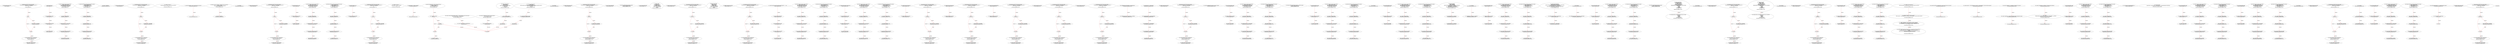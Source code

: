 digraph  {
13 [label="2_ address payable winner_TOD21;\n13-new_variable-3-3", method="", type_label=new_variable];
17 [label="3_ function play_TOD21(bytes32 guess) public{\n       if (keccak256(abi.encode(guess)) == keccak256(abi.encode('hello'))) {\n            winner_TOD21 = msg.sender;\n        }\n    }\n17-function_definition-4-8", method="play_TOD21(bytes32 guess)", type_label=function_definition];
25 [label="4_ if\n25-if-5-7", method="play_TOD21(bytes32 guess)", type_label=if];
2902 [label="4_ end_if", method="play_TOD21(bytes32 guess)", type_label=end_if];
47 [label="5_ winner_TOD21 = msg.sender;\n47-expression_statement-6-6", method="play_TOD21(bytes32 guess)", type_label=expression_statement];
53 [label="8_ function getReward_TOD21() payable public{\n       winner_TOD21.transfer(msg.value);\n    }\n53-function_definition-9-11", method="getReward_TOD21()", type_label=function_definition];
58 [label="9_ winner_TOD21.transfer(msg.value);\n58-expression_statement-10-10", method="getReward_TOD21()", type_label=expression_statement];
67 [label="11_ address public owner;\n67-new_variable-12-12", method="", type_label=new_variable];
72 [label="12_ bool claimed_TOD40 = false;\n72-new_variable-13-13", method="", type_label=new_variable];
78 [label="13_ address payable owner_TOD40;\n78-new_variable-14-14", method="", type_label=new_variable];
82 [label="14_ uint256 reward_TOD40;\n82-new_variable-15-15", method="", type_label=new_variable];
86 [label="15_ function setReward_TOD40() public payable {\n        require (!claimed_TOD40);\n        require(msg.sender == owner_TOD40);\n        owner_TOD40.transfer(reward_TOD40);\n        reward_TOD40 = msg.value;\n    }\n86-function_definition-16-21", method="setReward_TOD40()", type_label=function_definition];
91 [label="16_ require (!claimed_TOD40);\n91-expression_statement-17-17", method="setReward_TOD40()", type_label=expression_statement];
97 [label="17_ require(msg.sender == owner_TOD40);\n97-expression_statement-18-18", method="setReward_TOD40()", type_label=expression_statement];
106 [label="18_ owner_TOD40.transfer(reward_TOD40);\n106-expression_statement-19-19", method="setReward_TOD40()", type_label=expression_statement];
113 [label="19_ reward_TOD40 = msg.value;\n113-expression_statement-20-20", method="setReward_TOD40()", type_label=expression_statement];
119 [label="21_ function claimReward_TOD40(uint256 submission) public {\n        require (!claimed_TOD40);\n        require(submission < 10);\n        msg.sender.transfer(reward_TOD40);\n        claimed_TOD40 = true;\n    }\n119-function_definition-22-27", method="claimReward_TOD40(uint256 submission)", type_label=function_definition];
127 [label="22_ require (!claimed_TOD40);\n127-expression_statement-23-23", method="claimReward_TOD40(uint256 submission)", type_label=expression_statement];
133 [label="23_ require(submission < 10);\n133-expression_statement-24-24", method="claimReward_TOD40(uint256 submission)", type_label=expression_statement];
140 [label="24_ msg.sender.transfer(reward_TOD40);\n140-expression_statement-25-25", method="claimReward_TOD40(uint256 submission)", type_label=expression_statement];
149 [label="25_ claimed_TOD40 = true;\n149-expression_statement-26-26", method="claimReward_TOD40(uint256 submission)", type_label=expression_statement];
166 [label="29_ owner = msg.sender;\n166-expression_statement-30-30", method="", type_label=expression_statement];
172 [label="31_ address payable winner_TOD17;\n172-new_variable-32-32", method="", type_label=new_variable];
176 [label="32_ function play_TOD17(bytes32 guess) public{\n       if (keccak256(abi.encode(guess)) == keccak256(abi.encode('hello'))) {\n            winner_TOD17 = msg.sender;\n        }\n    }\n176-function_definition-33-37", method="play_TOD17(bytes32 guess)", type_label=function_definition];
184 [label="33_ if\n184-if-34-36", method="play_TOD17(bytes32 guess)", type_label=if];
3061 [label="33_ end_if", method="play_TOD17(bytes32 guess)", type_label=end_if];
206 [label="34_ winner_TOD17 = msg.sender;\n206-expression_statement-35-35", method="play_TOD17(bytes32 guess)", type_label=expression_statement];
212 [label="37_ function getReward_TOD17() payable public{\n       winner_TOD17.transfer(msg.value);\n    }\n212-function_definition-38-40", method="getReward_TOD17()", type_label=function_definition];
217 [label="38_ winner_TOD17.transfer(msg.value);\n217-expression_statement-39-39", method="getReward_TOD17()", type_label=expression_statement];
226 [label="40_ modifier onlyOwner() {\n        require(msg.sender == owner, \"only the owner can call this\");\n        _;\n    }\n226-expression_statement-41-44", method="", type_label=expression_statement];
229 [label="41_ require(msg.sender == owner, \"only the owner can call this\");\n229-expression_statement-42-42", method="", type_label=expression_statement];
241 [label="42_ _;\n241-expression_statement-43-43", method="", type_label=expression_statement];
243 [label="44_ function changeOwner(address _newOwner) external onlyOwner {\n        owner = _newOwner;\n        emit OwnerChanged(msg.sender, _newOwner);\n    }\n243-function_definition-45-48", method="changeOwner(address _newOwner)", type_label=function_definition];
250 [label="44_ onlyOwner\n250-expression_statement-45-45", method="changeOwner(address _newOwner)", type_label=expression_statement];
253 [label="45_ owner = _newOwner;\n253-expression_statement-46-46", method="changeOwner(address _newOwner)", type_label=expression_statement];
265 [label="48_ address payable winner_TOD37;\n265-new_variable-49-49", method="", type_label=new_variable];
269 [label="49_ function play_TOD37(bytes32 guess) public{\n       if (keccak256(abi.encode(guess)) == keccak256(abi.encode('hello'))) {\n            winner_TOD37 = msg.sender;\n        }\n    }\n269-function_definition-50-54", method="play_TOD37(bytes32 guess)", type_label=function_definition];
277 [label="50_ if\n277-if-51-53", method="play_TOD37(bytes32 guess)", type_label=if];
3154 [label="50_ end_if", method="play_TOD37(bytes32 guess)", type_label=end_if];
299 [label="51_ winner_TOD37 = msg.sender;\n299-expression_statement-52-52", method="play_TOD37(bytes32 guess)", type_label=expression_statement];
305 [label="54_ function getReward_TOD37() payable public{\n       winner_TOD37.transfer(msg.value);\n    }\n305-function_definition-55-57", method="getReward_TOD37()", type_label=function_definition];
310 [label="55_ winner_TOD37.transfer(msg.value);\n310-expression_statement-56-56", method="getReward_TOD37()", type_label=expression_statement];
325 [label="59_ bool claimed_TOD10 = false;\n325-new_variable-60-60", method="", type_label=new_variable];
331 [label="60_ address payable owner_TOD10;\n331-new_variable-61-61", method="", type_label=new_variable];
335 [label="61_ uint256 reward_TOD10;\n335-new_variable-62-62", method="", type_label=new_variable];
339 [label="62_ function setReward_TOD10() public payable {\n        require (!claimed_TOD10);\n        require(msg.sender == owner_TOD10);\n        owner_TOD10.transfer(reward_TOD10);\n        reward_TOD10 = msg.value;\n    }\n339-function_definition-63-68", method="setReward_TOD10()", type_label=function_definition];
344 [label="63_ require (!claimed_TOD10);\n344-expression_statement-64-64", method="setReward_TOD10()", type_label=expression_statement];
350 [label="64_ require(msg.sender == owner_TOD10);\n350-expression_statement-65-65", method="setReward_TOD10()", type_label=expression_statement];
359 [label="65_ owner_TOD10.transfer(reward_TOD10);\n359-expression_statement-66-66", method="setReward_TOD10()", type_label=expression_statement];
366 [label="66_ reward_TOD10 = msg.value;\n366-expression_statement-67-67", method="setReward_TOD10()", type_label=expression_statement];
372 [label="68_ function claimReward_TOD10(uint256 submission) public {\n        require (!claimed_TOD10);\n        require(submission < 10);\n        msg.sender.transfer(reward_TOD10);\n        claimed_TOD10 = true;\n    }\n372-function_definition-69-74", method="claimReward_TOD10(uint256 submission)", type_label=function_definition];
380 [label="69_ require (!claimed_TOD10);\n380-expression_statement-70-70", method="claimReward_TOD10(uint256 submission)", type_label=expression_statement];
386 [label="70_ require(submission < 10);\n386-expression_statement-71-71", method="claimReward_TOD10(uint256 submission)", type_label=expression_statement];
393 [label="71_ msg.sender.transfer(reward_TOD10);\n393-expression_statement-72-72", method="claimReward_TOD10(uint256 submission)", type_label=expression_statement];
402 [label="72_ claimed_TOD10 = true;\n402-expression_statement-73-73", method="claimReward_TOD10(uint256 submission)", type_label=expression_statement];
407 [label="74_ bool public isActive = true;\n407-new_variable-75-75", method="", type_label=new_variable];
414 [label="75_ address payable winner_TOD33;\n414-new_variable-76-76", method="", type_label=new_variable];
418 [label="76_ function play_TOD33(bytes32 guess) public{\n       if (keccak256(abi.encode(guess)) == keccak256(abi.encode('hello'))) {\n            winner_TOD33 = msg.sender;\n        }\n    }\n418-function_definition-77-81", method="play_TOD33(bytes32 guess)", type_label=function_definition];
426 [label="77_ if\n426-if-78-80", method="play_TOD33(bytes32 guess)", type_label=if];
3303 [label="77_ end_if", method="play_TOD33(bytes32 guess)", type_label=end_if];
448 [label="78_ winner_TOD33 = msg.sender;\n448-expression_statement-79-79", method="play_TOD33(bytes32 guess)", type_label=expression_statement];
454 [label="81_ function getReward_TOD33() payable public{\n       winner_TOD33.transfer(msg.value);\n    }\n454-function_definition-82-84", method="getReward_TOD33()", type_label=function_definition];
459 [label="82_ winner_TOD33.transfer(msg.value);\n459-expression_statement-83-83", method="getReward_TOD33()", type_label=expression_statement];
474 [label="85_ modifier onlyActive() {\n        require(isActive, \"contract is stopped\");\n        _;\n    }\n474-expression_statement-86-89", method="", type_label=expression_statement];
477 [label="86_ require(isActive, \"contract is stopped\");\n477-expression_statement-87-87", method="", type_label=expression_statement];
485 [label="87_ _;\n485-expression_statement-88-88", method="", type_label=expression_statement];
487 [label="89_ function setIsActive(bool _isActive) external onlyOwner {\n        if (_isActive == isActive) return;\n        isActive = _isActive;\n        emit IsActiveChanged(_isActive);\n    }\n487-function_definition-90-94", method="setIsActive(bool _isActive)", type_label=function_definition];
494 [label="89_ onlyOwner\n494-expression_statement-90-90", method="setIsActive(bool _isActive)", type_label=expression_statement];
497 [label="90_ if__isActive == isActive\n497-if-91-91", method="setIsActive(bool _isActive)", type_label=if];
3374 [label="90_ end_if", method="setIsActive(bool _isActive)", type_label=end_if];
501 [label="90_ return;\n501-return-91-91", method="setIsActive(bool _isActive)", type_label=return];
502 [label="91_ isActive = _isActive;\n502-expression_statement-92-92", method="setIsActive(bool _isActive)", type_label=expression_statement];
510 [label="94_ address payable winner_TOD3;\n510-new_variable-95-95", method="", type_label=new_variable];
514 [label="95_ function play_TOD3(bytes32 guess) public{\n       if (keccak256(abi.encode(guess)) == keccak256(abi.encode('hello'))) {\n            winner_TOD3 = msg.sender;\n        }\n    }\n514-function_definition-96-100", method="play_TOD3(bytes32 guess)", type_label=function_definition];
522 [label="96_ if\n522-if-97-99", method="play_TOD3(bytes32 guess)", type_label=if];
3399 [label="96_ end_if", method="play_TOD3(bytes32 guess)", type_label=end_if];
544 [label="97_ winner_TOD3 = msg.sender;\n544-expression_statement-98-98", method="play_TOD3(bytes32 guess)", type_label=expression_statement];
550 [label="100_ function getReward_TOD3() payable public{\n       winner_TOD3.transfer(msg.value);\n    }\n550-function_definition-101-103", method="getReward_TOD3()", type_label=function_definition];
555 [label="101_ winner_TOD3.transfer(msg.value);\n555-expression_statement-102-102", method="getReward_TOD3()", type_label=expression_statement];
567 [label="105_ uint16 public ASSET_TYPE;\n567-new_variable-106-106", method="", type_label=new_variable];
572 [label="106_ function sendFundsToSwap(uint256 _amount)\n        public   returns(bool success);\n572-function_definition-107-108", method="sendFundsToSwap(uint256 _amount)", type_label=function_definition];
587 [label="110_ uint16 public ASSET_TYPE;\n587-new_variable-111-111", method="", type_label=new_variable];
592 [label="111_ function release(\n        address _pool,\n        address payable _receiver,\n        address _oracle,\n        bytes calldata _assetData,\n        bytes32 _paymentDetailsHash\n    )\n        external;\n592-function_definition-112-119", method="release(address _pool,address payable _receiver,address _oracle,bytes calldata _assetData,bytes32 _paymentDetailsHash)", type_label=function_definition];
615 [label="119_ address payable winner_TOD9;\n615-new_variable-120-120", method="", type_label=new_variable];
619 [label="120_ function play_TOD9(bytes32 guess) public{\n       if (keccak256(abi.encode(guess)) == keccak256(abi.encode('hello'))) {\n            winner_TOD9 = msg.sender;\n        }\n    }\n619-function_definition-121-125", method="play_TOD9(bytes32 guess)", type_label=function_definition];
627 [label="121_ if\n627-if-122-124", method="play_TOD9(bytes32 guess)", type_label=if];
3504 [label="121_ end_if", method="play_TOD9(bytes32 guess)", type_label=end_if];
649 [label="122_ winner_TOD9 = msg.sender;\n649-expression_statement-123-123", method="play_TOD9(bytes32 guess)", type_label=expression_statement];
655 [label="125_ function getReward_TOD9() payable public{\n       winner_TOD9.transfer(msg.value);\n    }\n655-function_definition-126-128", method="getReward_TOD9()", type_label=function_definition];
660 [label="126_ winner_TOD9.transfer(msg.value);\n660-expression_statement-127-127", method="getReward_TOD9()", type_label=expression_statement];
669 [label="128_ function returnFunds(\n        address payable _pool,\n        address _receiver,\n        address _oracle,\n        bytes calldata _assetData,\n        bytes32 _paymentDetailsHash\n    )\n        external;\n669-function_definition-129-136", method="returnFunds(address payable _pool,address _receiver,address _oracle,bytes calldata _assetData,bytes32 _paymentDetailsHash)", type_label=function_definition];
692 [label="136_ address payable winner_TOD25;\n692-new_variable-137-137", method="", type_label=new_variable];
696 [label="137_ function play_TOD25(bytes32 guess) public{\n       if (keccak256(abi.encode(guess)) == keccak256(abi.encode('hello'))) {\n            winner_TOD25 = msg.sender;\n        }\n    }\n696-function_definition-138-142", method="play_TOD25(bytes32 guess)", type_label=function_definition];
704 [label="138_ if\n704-if-139-141", method="play_TOD25(bytes32 guess)", type_label=if];
3581 [label="138_ end_if", method="play_TOD25(bytes32 guess)", type_label=end_if];
726 [label="139_ winner_TOD25 = msg.sender;\n726-expression_statement-140-140", method="play_TOD25(bytes32 guess)", type_label=expression_statement];
732 [label="142_ function getReward_TOD25() payable public{\n       winner_TOD25.transfer(msg.value);\n    }\n732-function_definition-143-145", method="getReward_TOD25()", type_label=function_definition];
737 [label="143_ winner_TOD25.transfer(msg.value);\n737-expression_statement-144-144", method="getReward_TOD25()", type_label=expression_statement];
758 [label="147_ uint256 constant private MAX_SWAP_AMOUNT_LIMIT = 1 << 240;\n758-new_variable-148-148", method="", type_label=new_variable];
766 [label="148_ uint16 public ASSET_TYPE;\n766-new_variable-149-149", method="", type_label=new_variable];
771 [label="149_ bool claimed_TOD22 = false;\n771-new_variable-150-150", method="", type_label=new_variable];
777 [label="150_ address payable owner_TOD22;\n777-new_variable-151-151", method="", type_label=new_variable];
781 [label="151_ uint256 reward_TOD22;\n781-new_variable-152-152", method="", type_label=new_variable];
785 [label="152_ function setReward_TOD22() public payable {\n        require (!claimed_TOD22);\n        require(msg.sender == owner_TOD22);\n        owner_TOD22.transfer(reward_TOD22);\n        reward_TOD22 = msg.value;\n    }\n785-function_definition-153-158", method="setReward_TOD22()", type_label=function_definition];
790 [label="153_ require (!claimed_TOD22);\n790-expression_statement-154-154", method="setReward_TOD22()", type_label=expression_statement];
796 [label="154_ require(msg.sender == owner_TOD22);\n796-expression_statement-155-155", method="setReward_TOD22()", type_label=expression_statement];
805 [label="155_ owner_TOD22.transfer(reward_TOD22);\n805-expression_statement-156-156", method="setReward_TOD22()", type_label=expression_statement];
812 [label="156_ reward_TOD22 = msg.value;\n812-expression_statement-157-157", method="setReward_TOD22()", type_label=expression_statement];
818 [label="158_ function claimReward_TOD22(uint256 submission) public {\n        require (!claimed_TOD22);\n        require(submission < 10);\n        msg.sender.transfer(reward_TOD22);\n        claimed_TOD22 = true;\n    }\n818-function_definition-159-164", method="claimReward_TOD22(uint256 submission)", type_label=function_definition];
826 [label="159_ require (!claimed_TOD22);\n826-expression_statement-160-160", method="claimReward_TOD22(uint256 submission)", type_label=expression_statement];
832 [label="160_ require(submission < 10);\n832-expression_statement-161-161", method="claimReward_TOD22(uint256 submission)", type_label=expression_statement];
839 [label="161_ msg.sender.transfer(reward_TOD22);\n839-expression_statement-162-162", method="claimReward_TOD22(uint256 submission)", type_label=expression_statement];
848 [label="162_ claimed_TOD22 = true;\n848-expression_statement-163-163", method="claimReward_TOD22(uint256 submission)", type_label=expression_statement];
853 [label="164_ address payable public swapsContract;\n853-new_variable-165-165", method="", type_label=new_variable];
858 [label="165_ bool claimed_TOD12 = false;\n858-new_variable-166-166", method="", type_label=new_variable];
864 [label="166_ address payable owner_TOD12;\n864-new_variable-167-167", method="", type_label=new_variable];
868 [label="167_ uint256 reward_TOD12;\n868-new_variable-168-168", method="", type_label=new_variable];
872 [label="168_ function setReward_TOD12() public payable {\n        require (!claimed_TOD12);\n        require(msg.sender == owner_TOD12);\n        owner_TOD12.transfer(reward_TOD12);\n        reward_TOD12 = msg.value;\n    }\n872-function_definition-169-174", method="setReward_TOD12()", type_label=function_definition];
877 [label="169_ require (!claimed_TOD12);\n877-expression_statement-170-170", method="setReward_TOD12()", type_label=expression_statement];
883 [label="170_ require(msg.sender == owner_TOD12);\n883-expression_statement-171-171", method="setReward_TOD12()", type_label=expression_statement];
892 [label="171_ owner_TOD12.transfer(reward_TOD12);\n892-expression_statement-172-172", method="setReward_TOD12()", type_label=expression_statement];
899 [label="172_ reward_TOD12 = msg.value;\n899-expression_statement-173-173", method="setReward_TOD12()", type_label=expression_statement];
905 [label="174_ function claimReward_TOD12(uint256 submission) public {\n        require (!claimed_TOD12);\n        require(submission < 10);\n        msg.sender.transfer(reward_TOD12);\n        claimed_TOD12 = true;\n    }\n905-function_definition-175-180", method="claimReward_TOD12(uint256 submission)", type_label=function_definition];
913 [label="175_ require (!claimed_TOD12);\n913-expression_statement-176-176", method="claimReward_TOD12(uint256 submission)", type_label=expression_statement];
919 [label="176_ require(submission < 10);\n919-expression_statement-177-177", method="claimReward_TOD12(uint256 submission)", type_label=expression_statement];
926 [label="177_ msg.sender.transfer(reward_TOD12);\n926-expression_statement-178-178", method="claimReward_TOD12(uint256 submission)", type_label=expression_statement];
935 [label="178_ claimed_TOD12 = true;\n935-expression_statement-179-179", method="claimReward_TOD12(uint256 submission)", type_label=expression_statement];
940 [label="180_ uint256 public minSwapAmount;\n940-new_variable-181-181", method="", type_label=new_variable];
945 [label="181_ address payable winner_TOD11;\n945-new_variable-182-182", method="", type_label=new_variable];
949 [label="182_ function play_TOD11(bytes32 guess) public{\n       if (keccak256(abi.encode(guess)) == keccak256(abi.encode('hello'))) {\n            winner_TOD11 = msg.sender;\n        }\n    }\n949-function_definition-183-187", method="play_TOD11(bytes32 guess)", type_label=function_definition];
957 [label="183_ if\n957-if-184-186", method="play_TOD11(bytes32 guess)", type_label=if];
3834 [label="183_ end_if", method="play_TOD11(bytes32 guess)", type_label=end_if];
979 [label="184_ winner_TOD11 = msg.sender;\n979-expression_statement-185-185", method="play_TOD11(bytes32 guess)", type_label=expression_statement];
985 [label="187_ function getReward_TOD11() payable public{\n       winner_TOD11.transfer(msg.value);\n    }\n985-function_definition-188-190", method="getReward_TOD11()", type_label=function_definition];
990 [label="188_ winner_TOD11.transfer(msg.value);\n990-expression_statement-189-189", method="getReward_TOD11()", type_label=expression_statement];
999 [label="190_ uint256 public maxSwapAmount;\n999-new_variable-191-191", method="", type_label=new_variable];
1004 [label="191_ address payable winner_TOD1;\n1004-new_variable-192-192", method="", type_label=new_variable];
1008 [label="192_ function play_TOD1(bytes32 guess) public{\n       if (keccak256(abi.encode(guess)) == keccak256(abi.encode('hello'))) {\n            winner_TOD1 = msg.sender;\n        }\n    }\n1008-function_definition-193-197", method="play_TOD1(bytes32 guess)", type_label=function_definition];
1016 [label="193_ if\n1016-if-194-196", method="play_TOD1(bytes32 guess)", type_label=if];
3893 [label="193_ end_if", method="play_TOD1(bytes32 guess)", type_label=end_if];
1038 [label="194_ winner_TOD1 = msg.sender;\n1038-expression_statement-195-195", method="play_TOD1(bytes32 guess)", type_label=expression_statement];
1044 [label="197_ function getReward_TOD1() payable public{\n       winner_TOD1.transfer(msg.value);\n    }\n1044-function_definition-198-200", method="getReward_TOD1()", type_label=function_definition];
1049 [label="198_ winner_TOD1.transfer(msg.value);\n1049-expression_statement-199-199", method="getReward_TOD1()", type_label=expression_statement];
1058 [label="200_ bytes32 public paymentDetailsHash;\n1058-new_variable-201-201", method="", type_label=new_variable];
1063 [label="201_ address payable winner_TOD27;\n1063-new_variable-202-202", method="", type_label=new_variable];
1067 [label="202_ function play_TOD27(bytes32 guess) public{\n       if (keccak256(abi.encode(guess)) == keccak256(abi.encode('hello'))) {\n            winner_TOD27 = msg.sender;\n        }\n    }\n1067-function_definition-203-207", method="play_TOD27(bytes32 guess)", type_label=function_definition];
1075 [label="203_ if\n1075-if-204-206", method="play_TOD27(bytes32 guess)", type_label=if];
3952 [label="203_ end_if", method="play_TOD27(bytes32 guess)", type_label=end_if];
1097 [label="204_ winner_TOD27 = msg.sender;\n1097-expression_statement-205-205", method="play_TOD27(bytes32 guess)", type_label=expression_statement];
1103 [label="207_ function getReward_TOD27() payable public{\n       winner_TOD27.transfer(msg.value);\n    }\n1103-function_definition-208-210", method="getReward_TOD27()", type_label=function_definition];
1108 [label="208_ winner_TOD27.transfer(msg.value);\n1108-expression_statement-209-209", method="getReward_TOD27()", type_label=expression_statement];
1127 [label="211_ address payable winner_TOD31;\n1127-new_variable-212-212", method="", type_label=new_variable];
1131 [label="212_ function play_TOD31(bytes32 guess) public{\n       if (keccak256(abi.encode(guess)) == keccak256(abi.encode('hello'))) {\n            winner_TOD31 = msg.sender;\n        }\n    }\n1131-function_definition-213-217", method="play_TOD31(bytes32 guess)", type_label=function_definition];
1139 [label="213_ if\n1139-if-214-216", method="play_TOD31(bytes32 guess)", type_label=if];
4016 [label="213_ end_if", method="play_TOD31(bytes32 guess)", type_label=end_if];
1161 [label="214_ winner_TOD31 = msg.sender;\n1161-expression_statement-215-215", method="play_TOD31(bytes32 guess)", type_label=expression_statement];
1167 [label="217_ function getReward_TOD31() payable public{\n       winner_TOD31.transfer(msg.value);\n    }\n1167-function_definition-218-220", method="getReward_TOD31()", type_label=function_definition];
1172 [label="218_ winner_TOD31.transfer(msg.value);\n1172-expression_statement-219-219", method="getReward_TOD31()", type_label=expression_statement];
1191 [label="221_ address payable winner_TOD13;\n1191-new_variable-222-222", method="", type_label=new_variable];
1195 [label="222_ function play_TOD13(bytes32 guess) public{\n       if (keccak256(abi.encode(guess)) == keccak256(abi.encode('hello'))) {\n            winner_TOD13 = msg.sender;\n        }\n    }\n1195-function_definition-223-227", method="play_TOD13(bytes32 guess)", type_label=function_definition];
1203 [label="223_ if\n1203-if-224-226", method="play_TOD13(bytes32 guess)", type_label=if];
4080 [label="223_ end_if", method="play_TOD13(bytes32 guess)", type_label=end_if];
1225 [label="224_ winner_TOD13 = msg.sender;\n1225-expression_statement-225-225", method="play_TOD13(bytes32 guess)", type_label=expression_statement];
1231 [label="227_ function getReward_TOD13() payable public{\n       winner_TOD13.transfer(msg.value);\n    }\n1231-function_definition-228-230", method="getReward_TOD13()", type_label=function_definition];
1236 [label="228_ winner_TOD13.transfer(msg.value);\n1236-expression_statement-229-229", method="getReward_TOD13()", type_label=expression_statement];
1276 [label="239_ validateLimits(_minSwapAmount, _maxSwapAmount)\n1276-expression_statement-240-240", method="", type_label=expression_statement];
1282 [label="240_ validateSwapsContract(_swapsContract, _assetType)\n1282-expression_statement-241-241", method="", type_label=expression_statement];
1289 [label="242_ swapsContract = _swapsContract;\n1289-expression_statement-243-243", method="", type_label=expression_statement];
1293 [label="243_ paymentDetailsHash = _paymentDetailsHash;\n1293-expression_statement-244-244", method="", type_label=expression_statement];
1297 [label="244_ minSwapAmount = _minSwapAmount;\n1297-expression_statement-245-245", method="", type_label=expression_statement];
1301 [label="245_ maxSwapAmount = _maxSwapAmount;\n1301-expression_statement-246-246", method="", type_label=expression_statement];
1305 [label="246_ ASSET_TYPE = _assetType;\n1305-expression_statement-247-247", method="", type_label=expression_statement];
1309 [label="248_ address payable winner_TOD19;\n1309-new_variable-249-249", method="", type_label=new_variable];
1313 [label="249_ function play_TOD19(bytes32 guess) public{\n       if (keccak256(abi.encode(guess)) == keccak256(abi.encode('hello'))) {\n            winner_TOD19 = msg.sender;\n        }\n    }\n1313-function_definition-250-254", method="play_TOD19(bytes32 guess)", type_label=function_definition];
1321 [label="250_ if\n1321-if-251-253", method="play_TOD19(bytes32 guess)", type_label=if];
4198 [label="250_ end_if", method="play_TOD19(bytes32 guess)", type_label=end_if];
1343 [label="251_ winner_TOD19 = msg.sender;\n1343-expression_statement-252-252", method="play_TOD19(bytes32 guess)", type_label=expression_statement];
1349 [label="254_ function getReward_TOD19() payable public{\n       winner_TOD19.transfer(msg.value);\n    }\n1349-function_definition-255-257", method="getReward_TOD19()", type_label=function_definition];
1354 [label="255_ winner_TOD19.transfer(msg.value);\n1354-expression_statement-256-256", method="getReward_TOD19()", type_label=expression_statement];
1363 [label="257_ function availableFunds() public view returns (uint256);\n1363-function_definition-258-258", method="availableFunds()", type_label=function_definition];
1371 [label="258_ bool claimed_TOD26 = false;\n1371-new_variable-259-259", method="", type_label=new_variable];
1377 [label="259_ address payable owner_TOD26;\n1377-new_variable-260-260", method="", type_label=new_variable];
1381 [label="260_ uint256 reward_TOD26;\n1381-new_variable-261-261", method="", type_label=new_variable];
1385 [label="261_ function setReward_TOD26() public payable {\n        require (!claimed_TOD26);\n        require(msg.sender == owner_TOD26);\n        owner_TOD26.transfer(reward_TOD26);\n        reward_TOD26 = msg.value;\n    }\n1385-function_definition-262-267", method="setReward_TOD26()", type_label=function_definition];
1390 [label="262_ require (!claimed_TOD26);\n1390-expression_statement-263-263", method="setReward_TOD26()", type_label=expression_statement];
1396 [label="263_ require(msg.sender == owner_TOD26);\n1396-expression_statement-264-264", method="setReward_TOD26()", type_label=expression_statement];
1405 [label="264_ owner_TOD26.transfer(reward_TOD26);\n1405-expression_statement-265-265", method="setReward_TOD26()", type_label=expression_statement];
1412 [label="265_ reward_TOD26 = msg.value;\n1412-expression_statement-266-266", method="setReward_TOD26()", type_label=expression_statement];
1418 [label="267_ function claimReward_TOD26(uint256 submission) public {\n        require (!claimed_TOD26);\n        require(submission < 10);\n        msg.sender.transfer(reward_TOD26);\n        claimed_TOD26 = true;\n    }\n1418-function_definition-268-273", method="claimReward_TOD26(uint256 submission)", type_label=function_definition];
1426 [label="268_ require (!claimed_TOD26);\n1426-expression_statement-269-269", method="claimReward_TOD26(uint256 submission)", type_label=expression_statement];
1432 [label="269_ require(submission < 10);\n1432-expression_statement-270-270", method="claimReward_TOD26(uint256 submission)", type_label=expression_statement];
1439 [label="270_ msg.sender.transfer(reward_TOD26);\n1439-expression_statement-271-271", method="claimReward_TOD26(uint256 submission)", type_label=expression_statement];
1448 [label="271_ claimed_TOD26 = true;\n1448-expression_statement-272-272", method="claimReward_TOD26(uint256 submission)", type_label=expression_statement];
1453 [label="273_ function withdrawFunds(address payable _to, uint256 _amount)\n        public   returns (bool success);\n1453-function_definition-274-275", method="withdrawFunds(address payable _to,uint256 _amount)", type_label=function_definition];
1469 [label="275_ bool claimed_TOD20 = false;\n1469-new_variable-276-276", method="", type_label=new_variable];
1475 [label="276_ address payable owner_TOD20;\n1475-new_variable-277-277", method="", type_label=new_variable];
1479 [label="277_ uint256 reward_TOD20;\n1479-new_variable-278-278", method="", type_label=new_variable];
1483 [label="278_ function setReward_TOD20() public payable {\n        require (!claimed_TOD20);\n        require(msg.sender == owner_TOD20);\n        owner_TOD20.transfer(reward_TOD20);\n        reward_TOD20 = msg.value;\n    }\n1483-function_definition-279-284", method="setReward_TOD20()", type_label=function_definition];
1488 [label="279_ require (!claimed_TOD20);\n1488-expression_statement-280-280", method="setReward_TOD20()", type_label=expression_statement];
1494 [label="280_ require(msg.sender == owner_TOD20);\n1494-expression_statement-281-281", method="setReward_TOD20()", type_label=expression_statement];
1503 [label="281_ owner_TOD20.transfer(reward_TOD20);\n1503-expression_statement-282-282", method="setReward_TOD20()", type_label=expression_statement];
1510 [label="282_ reward_TOD20 = msg.value;\n1510-expression_statement-283-283", method="setReward_TOD20()", type_label=expression_statement];
1516 [label="284_ function claimReward_TOD20(uint256 submission) public {\n        require (!claimed_TOD20);\n        require(submission < 10);\n        msg.sender.transfer(reward_TOD20);\n        claimed_TOD20 = true;\n    }\n1516-function_definition-285-290", method="claimReward_TOD20(uint256 submission)", type_label=function_definition];
1524 [label="285_ require (!claimed_TOD20);\n1524-expression_statement-286-286", method="claimReward_TOD20(uint256 submission)", type_label=expression_statement];
1530 [label="286_ require(submission < 10);\n1530-expression_statement-287-287", method="claimReward_TOD20(uint256 submission)", type_label=expression_statement];
1537 [label="287_ msg.sender.transfer(reward_TOD20);\n1537-expression_statement-288-288", method="claimReward_TOD20(uint256 submission)", type_label=expression_statement];
1546 [label="288_ claimed_TOD20 = true;\n1546-expression_statement-289-289", method="claimReward_TOD20(uint256 submission)", type_label=expression_statement];
1551 [label="290_ function withdrawAllFunds(address payable _to) public onlyOwner returns (bool success) {\n        return withdrawFunds(_to, availableFunds());\n    }\n1551-function_definition-291-293", method="withdrawAllFunds(address payable _to)", type_label=function_definition];
1558 [label="290_ onlyOwner\n1558-expression_statement-291-291", method="withdrawAllFunds(address payable _to)", type_label=expression_statement];
1566 [label="291_ return withdrawFunds(_to, availableFunds());\n1566-return-292-292", method="withdrawAllFunds(address payable _to)", type_label=return];
1574 [label="293_ bool claimed_TOD32 = false;\n1574-new_variable-294-294", method="", type_label=new_variable];
1580 [label="294_ address payable owner_TOD32;\n1580-new_variable-295-295", method="", type_label=new_variable];
1584 [label="295_ uint256 reward_TOD32;\n1584-new_variable-296-296", method="", type_label=new_variable];
1588 [label="296_ function setReward_TOD32() public payable {\n        require (!claimed_TOD32);\n        require(msg.sender == owner_TOD32);\n        owner_TOD32.transfer(reward_TOD32);\n        reward_TOD32 = msg.value;\n    }\n1588-function_definition-297-302", method="setReward_TOD32()", type_label=function_definition];
1593 [label="297_ require (!claimed_TOD32);\n1593-expression_statement-298-298", method="setReward_TOD32()", type_label=expression_statement];
1599 [label="298_ require(msg.sender == owner_TOD32);\n1599-expression_statement-299-299", method="setReward_TOD32()", type_label=expression_statement];
1608 [label="299_ owner_TOD32.transfer(reward_TOD32);\n1608-expression_statement-300-300", method="setReward_TOD32()", type_label=expression_statement];
1615 [label="300_ reward_TOD32 = msg.value;\n1615-expression_statement-301-301", method="setReward_TOD32()", type_label=expression_statement];
1621 [label="302_ function claimReward_TOD32(uint256 submission) public {\n        require (!claimed_TOD32);\n        require(submission < 10);\n        msg.sender.transfer(reward_TOD32);\n        claimed_TOD32 = true;\n    }\n1621-function_definition-303-308", method="claimReward_TOD32(uint256 submission)", type_label=function_definition];
1629 [label="303_ require (!claimed_TOD32);\n1629-expression_statement-304-304", method="claimReward_TOD32(uint256 submission)", type_label=expression_statement];
1635 [label="304_ require(submission < 10);\n1635-expression_statement-305-305", method="claimReward_TOD32(uint256 submission)", type_label=expression_statement];
1642 [label="305_ msg.sender.transfer(reward_TOD32);\n1642-expression_statement-306-306", method="claimReward_TOD32(uint256 submission)", type_label=expression_statement];
1651 [label="306_ claimed_TOD32 = true;\n1651-expression_statement-307-307", method="claimReward_TOD32(uint256 submission)", type_label=expression_statement];
1656 [label="308_ function setLimits(\n        uint256 _minAmount,\n        uint256 _maxAmount\n    ) public onlyOwner validateLimits(_minAmount, _maxAmount) {\n        minSwapAmount = _minAmount;\n        maxSwapAmount = _maxAmount;\n        emit LimitsChanged(_minAmount, _maxAmount);\n    }\n1656-function_definition-309-316", method="setLimits(uint256 _minAmount,uint256 _maxAmount)", type_label=function_definition];
1667 [label="311_ onlyOwner\n1667-expression_statement-312-312", method="setLimits(uint256 _minAmount,uint256 _maxAmount)", type_label=expression_statement];
1669 [label="311_ validateLimits(_minAmount, _maxAmount)\n1669-expression_statement-312-312", method="setLimits(uint256 _minAmount,uint256 _maxAmount)", type_label=expression_statement];
1676 [label="312_ minSwapAmount = _minAmount;\n1676-expression_statement-313-313", method="setLimits(uint256 _minAmount,uint256 _maxAmount)", type_label=expression_statement];
1680 [label="313_ maxSwapAmount = _maxAmount;\n1680-expression_statement-314-314", method="setLimits(uint256 _minAmount,uint256 _maxAmount)", type_label=expression_statement];
1690 [label="316_ bool claimed_TOD38 = false;\n1690-new_variable-317-317", method="", type_label=new_variable];
1696 [label="317_ address payable owner_TOD38;\n1696-new_variable-318-318", method="", type_label=new_variable];
1700 [label="318_ uint256 reward_TOD38;\n1700-new_variable-319-319", method="", type_label=new_variable];
1704 [label="319_ function setReward_TOD38() public payable {\n        require (!claimed_TOD38);\n        require(msg.sender == owner_TOD38);\n        owner_TOD38.transfer(reward_TOD38);\n        reward_TOD38 = msg.value;\n    }\n1704-function_definition-320-325", method="setReward_TOD38()", type_label=function_definition];
1709 [label="320_ require (!claimed_TOD38);\n1709-expression_statement-321-321", method="setReward_TOD38()", type_label=expression_statement];
1715 [label="321_ require(msg.sender == owner_TOD38);\n1715-expression_statement-322-322", method="setReward_TOD38()", type_label=expression_statement];
1724 [label="322_ owner_TOD38.transfer(reward_TOD38);\n1724-expression_statement-323-323", method="setReward_TOD38()", type_label=expression_statement];
1731 [label="323_ reward_TOD38 = msg.value;\n1731-expression_statement-324-324", method="setReward_TOD38()", type_label=expression_statement];
1737 [label="325_ function claimReward_TOD38(uint256 submission) public {\n        require (!claimed_TOD38);\n        require(submission < 10);\n        msg.sender.transfer(reward_TOD38);\n        claimed_TOD38 = true;\n    }\n1737-function_definition-326-331", method="claimReward_TOD38(uint256 submission)", type_label=function_definition];
1745 [label="326_ require (!claimed_TOD38);\n1745-expression_statement-327-327", method="claimReward_TOD38(uint256 submission)", type_label=expression_statement];
1751 [label="327_ require(submission < 10);\n1751-expression_statement-328-328", method="claimReward_TOD38(uint256 submission)", type_label=expression_statement];
1758 [label="328_ msg.sender.transfer(reward_TOD38);\n1758-expression_statement-329-329", method="claimReward_TOD38(uint256 submission)", type_label=expression_statement];
1767 [label="329_ claimed_TOD38 = true;\n1767-expression_statement-330-330", method="claimReward_TOD38(uint256 submission)", type_label=expression_statement];
1772 [label="331_ function setSwapsContract(\n        address payable _swapsContract\n    ) public onlyOwner validateSwapsContract(_swapsContract, ASSET_TYPE) {\n        address oldSwapsContract = swapsContract;\n        swapsContract = _swapsContract;\n        emit SwapsContractChanged(oldSwapsContract, _swapsContract);\n    }\n1772-function_definition-332-338", method="setSwapsContract(address payable _swapsContract)", type_label=function_definition];
1779 [label="333_ onlyOwner\n1779-expression_statement-334-334", method="setSwapsContract(address payable _swapsContract)", type_label=expression_statement];
1781 [label="333_ validateSwapsContract(_swapsContract, ASSET_TYPE)\n1781-expression_statement-334-334", method="setSwapsContract(address payable _swapsContract)", type_label=expression_statement];
1788 [label="334_ address oldSwapsContract = swapsContract;\n1788-new_variable-335-335", method="setSwapsContract(address payable _swapsContract)", type_label=new_variable];
1794 [label="335_ swapsContract = _swapsContract;\n1794-expression_statement-336-336", method="setSwapsContract(address payable _swapsContract)", type_label=expression_statement];
1804 [label="338_ bool claimed_TOD4 = false;\n1804-new_variable-339-339", method="", type_label=new_variable];
1810 [label="339_ address payable owner_TOD4;\n1810-new_variable-340-340", method="", type_label=new_variable];
1814 [label="340_ uint256 reward_TOD4;\n1814-new_variable-341-341", method="", type_label=new_variable];
1818 [label="341_ function setReward_TOD4() public payable {\n        require (!claimed_TOD4);\n        require(msg.sender == owner_TOD4);\n        owner_TOD4.transfer(reward_TOD4);\n        reward_TOD4 = msg.value;\n    }\n1818-function_definition-342-347", method="setReward_TOD4()", type_label=function_definition];
1823 [label="342_ require (!claimed_TOD4);\n1823-expression_statement-343-343", method="setReward_TOD4()", type_label=expression_statement];
1829 [label="343_ require(msg.sender == owner_TOD4);\n1829-expression_statement-344-344", method="setReward_TOD4()", type_label=expression_statement];
1838 [label="344_ owner_TOD4.transfer(reward_TOD4);\n1838-expression_statement-345-345", method="setReward_TOD4()", type_label=expression_statement];
1845 [label="345_ reward_TOD4 = msg.value;\n1845-expression_statement-346-346", method="setReward_TOD4()", type_label=expression_statement];
1851 [label="347_ function claimReward_TOD4(uint256 submission) public {\n        require (!claimed_TOD4);\n        require(submission < 10);\n        msg.sender.transfer(reward_TOD4);\n        claimed_TOD4 = true;\n    }\n1851-function_definition-348-353", method="claimReward_TOD4(uint256 submission)", type_label=function_definition];
1859 [label="348_ require (!claimed_TOD4);\n1859-expression_statement-349-349", method="claimReward_TOD4(uint256 submission)", type_label=expression_statement];
1865 [label="349_ require(submission < 10);\n1865-expression_statement-350-350", method="claimReward_TOD4(uint256 submission)", type_label=expression_statement];
1872 [label="350_ msg.sender.transfer(reward_TOD4);\n1872-expression_statement-351-351", method="claimReward_TOD4(uint256 submission)", type_label=expression_statement];
1881 [label="351_ claimed_TOD4 = true;\n1881-expression_statement-352-352", method="claimReward_TOD4(uint256 submission)", type_label=expression_statement];
1886 [label="353_ function sendFundsToSwap(uint256 _amount)\n        public   returns(bool success);\n1886-function_definition-354-355", method="sendFundsToSwap(uint256 _amount)", type_label=function_definition];
1898 [label="355_ function releaseSwap(\n        address payable _receiver,\n        address _oracle,\n        bytes calldata _assetData,\n        bytes32 _paymentDetailsHash\n    ) external onlyOwner {\n        RampInstantEscrowsPoolInterface(swapsContract).release(\n            address(this),\n            _receiver,\n            _oracle,\n            _assetData,\n            _paymentDetailsHash\n        );\n    }\n1898-function_definition-356-369", method="releaseSwap(address payable _receiver,address _oracle,bytes calldata _assetData,bytes32 _paymentDetailsHash)", type_label=function_definition];
1917 [label="360_ onlyOwner\n1917-expression_statement-361-361", method="releaseSwap(address payable _receiver,address _oracle,bytes calldata _assetData,bytes32 _paymentDetailsHash)", type_label=expression_statement];
1920 [label="361_ RampInstantEscrowsPoolInterface(swapsContract).release(\n            address(this),\n            _receiver,\n            _oracle,\n            _assetData,\n            _paymentDetailsHash\n        );\n1920-expression_statement-362-368", method="releaseSwap(address payable _receiver,address _oracle,bytes calldata _assetData,bytes32 _paymentDetailsHash)", type_label=expression_statement];
1940 [label="369_ address payable winner_TOD7;\n1940-new_variable-370-370", method="", type_label=new_variable];
1944 [label="370_ function play_TOD7(bytes32 guess) public{\n       if (keccak256(abi.encode(guess)) == keccak256(abi.encode('hello'))) {\n            winner_TOD7 = msg.sender;\n        }\n    }\n1944-function_definition-371-375", method="play_TOD7(bytes32 guess)", type_label=function_definition];
1952 [label="371_ if\n1952-if-372-374", method="play_TOD7(bytes32 guess)", type_label=if];
4829 [label="371_ end_if", method="play_TOD7(bytes32 guess)", type_label=end_if];
1974 [label="372_ winner_TOD7 = msg.sender;\n1974-expression_statement-373-373", method="play_TOD7(bytes32 guess)", type_label=expression_statement];
1980 [label="375_ function getReward_TOD7() payable public{\n       winner_TOD7.transfer(msg.value);\n    }\n1980-function_definition-376-378", method="getReward_TOD7()", type_label=function_definition];
1985 [label="376_ winner_TOD7.transfer(msg.value);\n1985-expression_statement-377-377", method="getReward_TOD7()", type_label=expression_statement];
1994 [label="378_ function returnSwap(\n        address _receiver,\n        address _oracle,\n        bytes calldata _assetData,\n        bytes32 _paymentDetailsHash\n    ) external onlyOwner {\n        RampInstantEscrowsPoolInterface(swapsContract).returnFunds(\n            address(this),\n            _receiver,\n            _oracle,\n            _assetData,\n            _paymentDetailsHash\n        );\n    }\n1994-function_definition-379-392", method="returnSwap(address _receiver,address _oracle,bytes calldata _assetData,bytes32 _paymentDetailsHash)", type_label=function_definition];
2013 [label="383_ onlyOwner\n2013-expression_statement-384-384", method="returnSwap(address _receiver,address _oracle,bytes calldata _assetData,bytes32 _paymentDetailsHash)", type_label=expression_statement];
2016 [label="384_ RampInstantEscrowsPoolInterface(swapsContract).returnFunds(\n            address(this),\n            _receiver,\n            _oracle,\n            _assetData,\n            _paymentDetailsHash\n        );\n2016-expression_statement-385-391", method="returnSwap(address _receiver,address _oracle,bytes calldata _assetData,bytes32 _paymentDetailsHash)", type_label=expression_statement];
2036 [label="392_ address payable winner_TOD23;\n2036-new_variable-393-393", method="", type_label=new_variable];
2040 [label="393_ function play_TOD23(bytes32 guess) public{\n       if (keccak256(abi.encode(guess)) == keccak256(abi.encode('hello'))) {\n            winner_TOD23 = msg.sender;\n        }\n    }\n2040-function_definition-394-398", method="play_TOD23(bytes32 guess)", type_label=function_definition];
2048 [label="394_ if\n2048-if-395-397", method="play_TOD23(bytes32 guess)", type_label=if];
4925 [label="394_ end_if", method="play_TOD23(bytes32 guess)", type_label=end_if];
2070 [label="395_ winner_TOD23 = msg.sender;\n2070-expression_statement-396-396", method="play_TOD23(bytes32 guess)", type_label=expression_statement];
2076 [label="398_ function getReward_TOD23() payable public{\n       winner_TOD23.transfer(msg.value);\n    }\n2076-function_definition-399-401", method="getReward_TOD23()", type_label=function_definition];
2081 [label="399_ winner_TOD23.transfer(msg.value);\n2081-expression_statement-400-400", method="getReward_TOD23()", type_label=expression_statement];
2098 [label="404_ bool claimed_TOD14 = false;\n2098-new_variable-405-405", method="", type_label=new_variable];
2104 [label="405_ address payable owner_TOD14;\n2104-new_variable-406-406", method="", type_label=new_variable];
2108 [label="406_ uint256 reward_TOD14;\n2108-new_variable-407-407", method="", type_label=new_variable];
2112 [label="407_ function setReward_TOD14() public payable {\n        require (!claimed_TOD14);\n        require(msg.sender == owner_TOD14);\n        owner_TOD14.transfer(reward_TOD14);\n        reward_TOD14 = msg.value;\n    }\n2112-function_definition-408-413", method="setReward_TOD14()", type_label=function_definition];
2117 [label="408_ require (!claimed_TOD14);\n2117-expression_statement-409-409", method="setReward_TOD14()", type_label=expression_statement];
2123 [label="409_ require(msg.sender == owner_TOD14);\n2123-expression_statement-410-410", method="setReward_TOD14()", type_label=expression_statement];
2132 [label="410_ owner_TOD14.transfer(reward_TOD14);\n2132-expression_statement-411-411", method="setReward_TOD14()", type_label=expression_statement];
2139 [label="411_ reward_TOD14 = msg.value;\n2139-expression_statement-412-412", method="setReward_TOD14()", type_label=expression_statement];
2145 [label="413_ function claimReward_TOD14(uint256 submission) public {\n        require (!claimed_TOD14);\n        require(submission < 10);\n        msg.sender.transfer(reward_TOD14);\n        claimed_TOD14 = true;\n    }\n2145-function_definition-414-419", method="claimReward_TOD14(uint256 submission)", type_label=function_definition];
2153 [label="414_ require (!claimed_TOD14);\n2153-expression_statement-415-415", method="claimReward_TOD14(uint256 submission)", type_label=expression_statement];
2159 [label="415_ require(submission < 10);\n2159-expression_statement-416-416", method="claimReward_TOD14(uint256 submission)", type_label=expression_statement];
2166 [label="416_ msg.sender.transfer(reward_TOD14);\n2166-expression_statement-417-417", method="claimReward_TOD14(uint256 submission)", type_label=expression_statement];
2175 [label="417_ claimed_TOD14 = true;\n2175-expression_statement-418-418", method="claimReward_TOD14(uint256 submission)", type_label=expression_statement];
2180 [label="419_ modifier onlySwapsContract() {\n        require(msg.sender == swapsContract, \"only the swaps contract can call this\");\n        _;\n    }\n2180-expression_statement-420-423", method="", type_label=expression_statement];
2183 [label="420_ require(msg.sender == swapsContract, \"only the swaps contract can call this\");\n2183-expression_statement-421-421", method="", type_label=expression_statement];
2195 [label="421_ _;\n2195-expression_statement-422-422", method="", type_label=expression_statement];
2197 [label="423_ modifier isWithinLimits(uint256 _amount) {\n        require(_amount >= minSwapAmount && _amount <= maxSwapAmount, \"amount outside swap limits\");\n        _;\n    }\n2197-expression_statement-424-427", method="", type_label=expression_statement];
2204 [label="424_ require(_amount >= minSwapAmount && _amount <= maxSwapAmount, \"amount outside swap limits\");\n2204-expression_statement-425-425", method="", type_label=expression_statement];
2218 [label="425_ _;\n2218-expression_statement-426-426", method="", type_label=expression_statement];
2220 [label="427_ modifier validateLimits(uint256 _minAmount, uint256 _maxAmount) {\n        require(_minAmount <= _maxAmount, \"min limit over max limit\");\n        require(_maxAmount <= MAX_SWAP_AMOUNT_LIMIT, \"maxAmount too high\");\n        _;\n    }\n2220-expression_statement-428-432", method="", type_label=expression_statement];
2231 [label="428_ require(_minAmount <= _maxAmount, \"min limit over max limit\");\n2231-expression_statement-429-429", method="", type_label=expression_statement];
2241 [label="429_ require(_maxAmount <= MAX_SWAP_AMOUNT_LIMIT, \"maxAmount too high\");\n2241-expression_statement-430-430", method="", type_label=expression_statement];
2251 [label="430_ _;\n2251-expression_statement-431-431", method="", type_label=expression_statement];
2253 [label="432_ modifier validateSwapsContract(address payable _swapsContract, uint16 _assetType) {\n        require(_swapsContract != address(0), \"null swaps contract address\");\n        require(\n            RampInstantEscrowsPoolInterface(_swapsContract).ASSET_TYPE() == _assetType,\n            \"pool asset type doesn't match swap contract\"\n        );\n        _;\n    }\n2253-expression_statement-433-440", method="", type_label=expression_statement];
2264 [label="433_ require(_swapsContract != address(0), \"null swaps contract address\");\n2264-expression_statement-434-434", method="", type_label=expression_statement];
2276 [label="434_ require(\n            RampInstantEscrowsPoolInterface(_swapsContract).ASSET_TYPE() == _assetType,\n            \"pool asset type doesn't match swap contract\"\n        );\n2276-expression_statement-435-438", method="", type_label=expression_statement];
2292 [label="438_ _;\n2292-expression_statement-439-439", method="", type_label=expression_statement];
2300 [label="442_ bool claimed_TOD2 = false;\n2300-new_variable-443-443", method="", type_label=new_variable];
2306 [label="443_ address payable owner_TOD2;\n2306-new_variable-444-444", method="", type_label=new_variable];
2310 [label="444_ uint256 reward_TOD2;\n2310-new_variable-445-445", method="", type_label=new_variable];
2314 [label="445_ function setReward_TOD2() public payable {\n        require (!claimed_TOD2);\n        require(msg.sender == owner_TOD2);\n        owner_TOD2.transfer(reward_TOD2);\n        reward_TOD2 = msg.value;\n    }\n2314-function_definition-446-451", method="setReward_TOD2()", type_label=function_definition];
2319 [label="446_ require (!claimed_TOD2);\n2319-expression_statement-447-447", method="setReward_TOD2()", type_label=expression_statement];
2325 [label="447_ require(msg.sender == owner_TOD2);\n2325-expression_statement-448-448", method="setReward_TOD2()", type_label=expression_statement];
2334 [label="448_ owner_TOD2.transfer(reward_TOD2);\n2334-expression_statement-449-449", method="setReward_TOD2()", type_label=expression_statement];
2341 [label="449_ reward_TOD2 = msg.value;\n2341-expression_statement-450-450", method="setReward_TOD2()", type_label=expression_statement];
2347 [label="451_ function claimReward_TOD2(uint256 submission) public {\n        require (!claimed_TOD2);\n        require(submission < 10);\n        msg.sender.transfer(reward_TOD2);\n        claimed_TOD2 = true;\n    }\n2347-function_definition-452-457", method="claimReward_TOD2(uint256 submission)", type_label=function_definition];
2355 [label="452_ require (!claimed_TOD2);\n2355-expression_statement-453-453", method="claimReward_TOD2(uint256 submission)", type_label=expression_statement];
2361 [label="453_ require(submission < 10);\n2361-expression_statement-454-454", method="claimReward_TOD2(uint256 submission)", type_label=expression_statement];
2368 [label="454_ msg.sender.transfer(reward_TOD2);\n2368-expression_statement-455-455", method="claimReward_TOD2(uint256 submission)", type_label=expression_statement];
2377 [label="455_ claimed_TOD2 = true;\n2377-expression_statement-456-456", method="claimReward_TOD2(uint256 submission)", type_label=expression_statement];
2382 [label="457_ uint16 internal constant ETH_TYPE_ID = 1;\n2382-new_variable-458-458", method="", type_label=new_variable];
2405 [label="465_ RampInstantPool(\n            _swapsContract, _minSwapAmount, _maxSwapAmount, _paymentDetailsHash, ETH_TYPE_ID\n        )\n2405-expression_statement-466-468", method="", type_label=expression_statement];
2418 [label="469_ bool claimed_TOD30 = false;\n2418-new_variable-470-470", method="", type_label=new_variable];
2424 [label="470_ address payable owner_TOD30;\n2424-new_variable-471-471", method="", type_label=new_variable];
2428 [label="471_ uint256 reward_TOD30;\n2428-new_variable-472-472", method="", type_label=new_variable];
2432 [label="472_ function setReward_TOD30() public payable {\n        require (!claimed_TOD30);\n        require(msg.sender == owner_TOD30);\n        owner_TOD30.transfer(reward_TOD30);\n        reward_TOD30 = msg.value;\n    }\n2432-function_definition-473-478", method="setReward_TOD30()", type_label=function_definition];
2437 [label="473_ require (!claimed_TOD30);\n2437-expression_statement-474-474", method="setReward_TOD30()", type_label=expression_statement];
2443 [label="474_ require(msg.sender == owner_TOD30);\n2443-expression_statement-475-475", method="setReward_TOD30()", type_label=expression_statement];
2452 [label="475_ owner_TOD30.transfer(reward_TOD30);\n2452-expression_statement-476-476", method="setReward_TOD30()", type_label=expression_statement];
2459 [label="476_ reward_TOD30 = msg.value;\n2459-expression_statement-477-477", method="setReward_TOD30()", type_label=expression_statement];
2465 [label="478_ function claimReward_TOD30(uint256 submission) public {\n        require (!claimed_TOD30);\n        require(submission < 10);\n        msg.sender.transfer(reward_TOD30);\n        claimed_TOD30 = true;\n    }\n2465-function_definition-479-484", method="claimReward_TOD30(uint256 submission)", type_label=function_definition];
2473 [label="479_ require (!claimed_TOD30);\n2473-expression_statement-480-480", method="claimReward_TOD30(uint256 submission)", type_label=expression_statement];
2479 [label="480_ require(submission < 10);\n2479-expression_statement-481-481", method="claimReward_TOD30(uint256 submission)", type_label=expression_statement];
2486 [label="481_ msg.sender.transfer(reward_TOD30);\n2486-expression_statement-482-482", method="claimReward_TOD30(uint256 submission)", type_label=expression_statement];
2495 [label="482_ claimed_TOD30 = true;\n2495-expression_statement-483-483", method="claimReward_TOD30(uint256 submission)", type_label=expression_statement];
2500 [label="484_ function availableFunds() public view returns(uint256) {\n        return address(this).balance;\n    }\n2500-function_definition-485-487", method="availableFunds()", type_label=function_definition];
2509 [label="485_ return address(this).balance;\n2509-return-486-486", method="availableFunds()", type_label=return];
2515 [label="487_ bool claimed_TOD8 = false;\n2515-new_variable-488-488", method="", type_label=new_variable];
2521 [label="488_ address payable owner_TOD8;\n2521-new_variable-489-489", method="", type_label=new_variable];
2525 [label="489_ uint256 reward_TOD8;\n2525-new_variable-490-490", method="", type_label=new_variable];
2529 [label="490_ function setReward_TOD8() public payable {\n        require (!claimed_TOD8);\n        require(msg.sender == owner_TOD8);\n        owner_TOD8.transfer(reward_TOD8);\n        reward_TOD8 = msg.value;\n    }\n2529-function_definition-491-496", method="setReward_TOD8()", type_label=function_definition];
2534 [label="491_ require (!claimed_TOD8);\n2534-expression_statement-492-492", method="setReward_TOD8()", type_label=expression_statement];
2540 [label="492_ require(msg.sender == owner_TOD8);\n2540-expression_statement-493-493", method="setReward_TOD8()", type_label=expression_statement];
2549 [label="493_ owner_TOD8.transfer(reward_TOD8);\n2549-expression_statement-494-494", method="setReward_TOD8()", type_label=expression_statement];
2556 [label="494_ reward_TOD8 = msg.value;\n2556-expression_statement-495-495", method="setReward_TOD8()", type_label=expression_statement];
2562 [label="496_ function claimReward_TOD8(uint256 submission) public {\n        require (!claimed_TOD8);\n        require(submission < 10);\n        msg.sender.transfer(reward_TOD8);\n        claimed_TOD8 = true;\n    }\n2562-function_definition-497-502", method="claimReward_TOD8(uint256 submission)", type_label=function_definition];
2570 [label="497_ require (!claimed_TOD8);\n2570-expression_statement-498-498", method="claimReward_TOD8(uint256 submission)", type_label=expression_statement];
2576 [label="498_ require(submission < 10);\n2576-expression_statement-499-499", method="claimReward_TOD8(uint256 submission)", type_label=expression_statement];
2583 [label="499_ msg.sender.transfer(reward_TOD8);\n2583-expression_statement-500-500", method="claimReward_TOD8(uint256 submission)", type_label=expression_statement];
2592 [label="500_ claimed_TOD8 = true;\n2592-expression_statement-501-501", method="claimReward_TOD8(uint256 submission)", type_label=expression_statement];
2597 [label="502_ function withdrawFunds(\n        address payable _to,\n        uint256 _amount\n    ) public onlyOwner returns (bool success) {\n        _to.transfer(_amount);   \n        return true;\n    }\n2597-function_definition-503-509", method="withdrawFunds(address payable _to,uint256 _amount)", type_label=function_definition];
2608 [label="505_ onlyOwner\n2608-expression_statement-506-506", method="withdrawFunds(address payable _to,uint256 _amount)", type_label=expression_statement];
2616 [label="506_ _to.transfer(_amount);\n2616-expression_statement-507-507", method="withdrawFunds(address payable _to,uint256 _amount)", type_label=expression_statement];
2623 [label="507_ return true;\n2623-return-508-508", method="withdrawFunds(address payable _to,uint256 _amount)", type_label=return];
2626 [label="509_ address payable winner_TOD39;\n2626-new_variable-510-510", method="", type_label=new_variable];
2630 [label="510_ function play_TOD39(bytes32 guess) public{\n       if (keccak256(abi.encode(guess)) == keccak256(abi.encode('hello'))) {\n            winner_TOD39 = msg.sender;\n        }\n    }\n2630-function_definition-511-515", method="play_TOD39(bytes32 guess)", type_label=function_definition];
2638 [label="511_ if\n2638-if-512-514", method="play_TOD39(bytes32 guess)", type_label=if];
5515 [label="511_ end_if", method="play_TOD39(bytes32 guess)", type_label=end_if];
2660 [label="512_ winner_TOD39 = msg.sender;\n2660-expression_statement-513-513", method="play_TOD39(bytes32 guess)", type_label=expression_statement];
2666 [label="515_ function getReward_TOD39() payable public{\n       winner_TOD39.transfer(msg.value);\n    }\n2666-function_definition-516-518", method="getReward_TOD39()", type_label=function_definition];
2671 [label="516_ winner_TOD39.transfer(msg.value);\n2671-expression_statement-517-517", method="getReward_TOD39()", type_label=expression_statement];
2680 [label="518_ function sendFundsToSwap(\n        uint256 _amount\n    ) public onlyActive onlySwapsContract isWithinLimits(_amount) returns(bool success) {\n        swapsContract.transfer(_amount);   \n        return true;\n    }\n2680-function_definition-519-524", method="sendFundsToSwap(uint256 _amount)", type_label=function_definition];
2687 [label="520_ onlyActive\n2687-expression_statement-521-521", method="sendFundsToSwap(uint256 _amount)", type_label=expression_statement];
2689 [label="520_ onlySwapsContract\n2689-expression_statement-521-521", method="sendFundsToSwap(uint256 _amount)", type_label=expression_statement];
2691 [label="520_ isWithinLimits(_amount)\n2691-expression_statement-521-521", method="sendFundsToSwap(uint256 _amount)", type_label=expression_statement];
2701 [label="521_ swapsContract.transfer(_amount);\n2701-expression_statement-522-522", method="sendFundsToSwap(uint256 _amount)", type_label=expression_statement];
2708 [label="522_ return true;\n2708-return-523-523", method="sendFundsToSwap(uint256 _amount)", type_label=return];
2711 [label="524_ bool claimed_TOD36 = false;\n2711-new_variable-525-525", method="", type_label=new_variable];
2717 [label="525_ address payable owner_TOD36;\n2717-new_variable-526-526", method="", type_label=new_variable];
2721 [label="526_ uint256 reward_TOD36;\n2721-new_variable-527-527", method="", type_label=new_variable];
2725 [label="527_ function setReward_TOD36() public payable {\n        require (!claimed_TOD36);\n        require(msg.sender == owner_TOD36);\n        owner_TOD36.transfer(reward_TOD36);\n        reward_TOD36 = msg.value;\n    }\n2725-function_definition-528-533", method="setReward_TOD36()", type_label=function_definition];
2730 [label="528_ require (!claimed_TOD36);\n2730-expression_statement-529-529", method="setReward_TOD36()", type_label=expression_statement];
2736 [label="529_ require(msg.sender == owner_TOD36);\n2736-expression_statement-530-530", method="setReward_TOD36()", type_label=expression_statement];
2745 [label="530_ owner_TOD36.transfer(reward_TOD36);\n2745-expression_statement-531-531", method="setReward_TOD36()", type_label=expression_statement];
2752 [label="531_ reward_TOD36 = msg.value;\n2752-expression_statement-532-532", method="setReward_TOD36()", type_label=expression_statement];
2758 [label="533_ function claimReward_TOD36(uint256 submission) public {\n        require (!claimed_TOD36);\n        require(submission < 10);\n        msg.sender.transfer(reward_TOD36);\n        claimed_TOD36 = true;\n    }\n2758-function_definition-534-539", method="claimReward_TOD36(uint256 submission)", type_label=function_definition];
2766 [label="534_ require (!claimed_TOD36);\n2766-expression_statement-535-535", method="claimReward_TOD36(uint256 submission)", type_label=expression_statement];
2772 [label="535_ require(submission < 10);\n2772-expression_statement-536-536", method="claimReward_TOD36(uint256 submission)", type_label=expression_statement];
2779 [label="536_ msg.sender.transfer(reward_TOD36);\n2779-expression_statement-537-537", method="claimReward_TOD36(uint256 submission)", type_label=expression_statement];
2788 [label="537_ claimed_TOD36 = true;\n2788-expression_statement-538-538", method="claimReward_TOD36(uint256 submission)", type_label=expression_statement];
2797 [label="540_ require(msg.data.length == 0, \"invalid pool function called\");\n2797-expression_statement-541-541", method="", type_label=expression_statement];
2811 [label="541_ if_msg.sender != swapsContract\n2811-if-542-544", method="", type_label=if];
5688 [label="541_ end_if", method="", type_label=end_if];
2828 [label="545_ address payable winner_TOD35;\n2828-new_variable-546-546", method="", type_label=new_variable];
2832 [label="546_ function play_TOD35(bytes32 guess) public{\n       if (keccak256(abi.encode(guess)) == keccak256(abi.encode('hello'))) {\n            winner_TOD35 = msg.sender;\n        }\n    }\n2832-function_definition-547-551", method="play_TOD35(bytes32 guess)", type_label=function_definition];
2840 [label="547_ if\n2840-if-548-550", method="play_TOD35(bytes32 guess)", type_label=if];
5717 [label="547_ end_if", method="play_TOD35(bytes32 guess)", type_label=end_if];
2862 [label="548_ winner_TOD35 = msg.sender;\n2862-expression_statement-549-549", method="play_TOD35(bytes32 guess)", type_label=expression_statement];
2868 [label="551_ function getReward_TOD35() payable public{\n       winner_TOD35.transfer(msg.value);\n    }\n2868-function_definition-552-554", method="getReward_TOD35()", type_label=function_definition];
2873 [label="552_ winner_TOD35.transfer(msg.value);\n2873-expression_statement-553-553", method="getReward_TOD35()", type_label=expression_statement];
1 [label="0_ start_node", method="", type_label=start];
2 [label="0_ exit_node", method="", type_label=exit];
17 -> 25  [color=red, controlflow_type=next_line, edge_type=CFG_edge, key=0, label=next_line];
25 -> 47  [color=red, controlflow_type=pos_next, edge_type=CFG_edge, key=0, label=pos_next];
25 -> 2902  [color=red, controlflow_type=neg_next, edge_type=CFG_edge, key=0, label=neg_next];
2902 -> 53  [color=red, controlflow_type=next_line, edge_type=CFG_edge, key=0, label=next_line];
47 -> 2902  [color=red, controlflow_type=end_if, edge_type=CFG_edge, key=0, label=end_if];
53 -> 58  [color=red, controlflow_type=next_line, edge_type=CFG_edge, key=0, label=next_line];
67 -> 72  [color=red, controlflow_type=next_line, edge_type=CFG_edge, key=0, label=next_line];
72 -> 78  [color=red, controlflow_type=next_line, edge_type=CFG_edge, key=0, label=next_line];
78 -> 82  [color=red, controlflow_type=next_line, edge_type=CFG_edge, key=0, label=next_line];
86 -> 91  [color=red, controlflow_type=next_line, edge_type=CFG_edge, key=0, label=next_line];
91 -> 97  [color=red, controlflow_type=next_line, edge_type=CFG_edge, key=0, label=next_line];
97 -> 106  [color=red, controlflow_type=next_line, edge_type=CFG_edge, key=0, label=next_line];
106 -> 113  [color=red, controlflow_type=next_line, edge_type=CFG_edge, key=0, label=next_line];
119 -> 127  [color=red, controlflow_type=next_line, edge_type=CFG_edge, key=0, label=next_line];
127 -> 133  [color=red, controlflow_type=next_line, edge_type=CFG_edge, key=0, label=next_line];
133 -> 140  [color=red, controlflow_type=next_line, edge_type=CFG_edge, key=0, label=next_line];
140 -> 149  [color=red, controlflow_type=next_line, edge_type=CFG_edge, key=0, label=next_line];
176 -> 184  [color=red, controlflow_type=next_line, edge_type=CFG_edge, key=0, label=next_line];
184 -> 206  [color=red, controlflow_type=pos_next, edge_type=CFG_edge, key=0, label=pos_next];
184 -> 3061  [color=red, controlflow_type=neg_next, edge_type=CFG_edge, key=0, label=neg_next];
3061 -> 212  [color=red, controlflow_type=next_line, edge_type=CFG_edge, key=0, label=next_line];
206 -> 3061  [color=red, controlflow_type=end_if, edge_type=CFG_edge, key=0, label=end_if];
212 -> 217  [color=red, controlflow_type=next_line, edge_type=CFG_edge, key=0, label=next_line];
229 -> 241  [color=red, controlflow_type=next_line, edge_type=CFG_edge, key=0, label=next_line];
243 -> 253  [color=red, controlflow_type=next_line, edge_type=CFG_edge, key=0, label=next_line];
269 -> 277  [color=red, controlflow_type=next_line, edge_type=CFG_edge, key=0, label=next_line];
277 -> 299  [color=red, controlflow_type=pos_next, edge_type=CFG_edge, key=0, label=pos_next];
277 -> 3154  [color=red, controlflow_type=neg_next, edge_type=CFG_edge, key=0, label=neg_next];
3154 -> 305  [color=red, controlflow_type=next_line, edge_type=CFG_edge, key=0, label=next_line];
299 -> 3154  [color=red, controlflow_type=end_if, edge_type=CFG_edge, key=0, label=end_if];
305 -> 310  [color=red, controlflow_type=next_line, edge_type=CFG_edge, key=0, label=next_line];
325 -> 331  [color=red, controlflow_type=next_line, edge_type=CFG_edge, key=0, label=next_line];
331 -> 335  [color=red, controlflow_type=next_line, edge_type=CFG_edge, key=0, label=next_line];
339 -> 344  [color=red, controlflow_type=next_line, edge_type=CFG_edge, key=0, label=next_line];
344 -> 350  [color=red, controlflow_type=next_line, edge_type=CFG_edge, key=0, label=next_line];
350 -> 359  [color=red, controlflow_type=next_line, edge_type=CFG_edge, key=0, label=next_line];
359 -> 366  [color=red, controlflow_type=next_line, edge_type=CFG_edge, key=0, label=next_line];
372 -> 380  [color=red, controlflow_type=next_line, edge_type=CFG_edge, key=0, label=next_line];
380 -> 386  [color=red, controlflow_type=next_line, edge_type=CFG_edge, key=0, label=next_line];
386 -> 393  [color=red, controlflow_type=next_line, edge_type=CFG_edge, key=0, label=next_line];
393 -> 402  [color=red, controlflow_type=next_line, edge_type=CFG_edge, key=0, label=next_line];
407 -> 414  [color=red, controlflow_type=next_line, edge_type=CFG_edge, key=0, label=next_line];
418 -> 426  [color=red, controlflow_type=next_line, edge_type=CFG_edge, key=0, label=next_line];
426 -> 448  [color=red, controlflow_type=pos_next, edge_type=CFG_edge, key=0, label=pos_next];
426 -> 3303  [color=red, controlflow_type=neg_next, edge_type=CFG_edge, key=0, label=neg_next];
3303 -> 454  [color=red, controlflow_type=next_line, edge_type=CFG_edge, key=0, label=next_line];
448 -> 3303  [color=red, controlflow_type=end_if, edge_type=CFG_edge, key=0, label=end_if];
454 -> 459  [color=red, controlflow_type=next_line, edge_type=CFG_edge, key=0, label=next_line];
477 -> 485  [color=red, controlflow_type=next_line, edge_type=CFG_edge, key=0, label=next_line];
487 -> 497  [color=red, controlflow_type=next_line, edge_type=CFG_edge, key=0, label=next_line];
497 -> 501  [color=red, controlflow_type=pos_next, edge_type=CFG_edge, key=0, label=pos_next];
497 -> 3374  [color=red, controlflow_type=neg_next, edge_type=CFG_edge, key=0, label=neg_next];
3374 -> 502  [color=red, controlflow_type=next_line, edge_type=CFG_edge, key=0, label=next_line];
501 -> 3374  [color=red, controlflow_type=end_if, edge_type=CFG_edge, key=0, label=end_if];
501 -> 2  [color=red, controlflow_type=return_exit, edge_type=CFG_edge, key=0, label=return_exit];
514 -> 522  [color=red, controlflow_type=next_line, edge_type=CFG_edge, key=0, label=next_line];
522 -> 544  [color=red, controlflow_type=pos_next, edge_type=CFG_edge, key=0, label=pos_next];
522 -> 3399  [color=red, controlflow_type=neg_next, edge_type=CFG_edge, key=0, label=neg_next];
3399 -> 550  [color=red, controlflow_type=next_line, edge_type=CFG_edge, key=0, label=next_line];
544 -> 3399  [color=red, controlflow_type=end_if, edge_type=CFG_edge, key=0, label=end_if];
550 -> 555  [color=red, controlflow_type=next_line, edge_type=CFG_edge, key=0, label=next_line];
619 -> 627  [color=red, controlflow_type=next_line, edge_type=CFG_edge, key=0, label=next_line];
627 -> 649  [color=red, controlflow_type=pos_next, edge_type=CFG_edge, key=0, label=pos_next];
627 -> 3504  [color=red, controlflow_type=neg_next, edge_type=CFG_edge, key=0, label=neg_next];
3504 -> 655  [color=red, controlflow_type=next_line, edge_type=CFG_edge, key=0, label=next_line];
649 -> 3504  [color=red, controlflow_type=end_if, edge_type=CFG_edge, key=0, label=end_if];
655 -> 660  [color=red, controlflow_type=next_line, edge_type=CFG_edge, key=0, label=next_line];
696 -> 704  [color=red, controlflow_type=next_line, edge_type=CFG_edge, key=0, label=next_line];
704 -> 726  [color=red, controlflow_type=pos_next, edge_type=CFG_edge, key=0, label=pos_next];
704 -> 3581  [color=red, controlflow_type=neg_next, edge_type=CFG_edge, key=0, label=neg_next];
3581 -> 732  [color=red, controlflow_type=next_line, edge_type=CFG_edge, key=0, label=next_line];
726 -> 3581  [color=red, controlflow_type=end_if, edge_type=CFG_edge, key=0, label=end_if];
732 -> 737  [color=red, controlflow_type=next_line, edge_type=CFG_edge, key=0, label=next_line];
758 -> 766  [color=red, controlflow_type=next_line, edge_type=CFG_edge, key=0, label=next_line];
766 -> 771  [color=red, controlflow_type=next_line, edge_type=CFG_edge, key=0, label=next_line];
771 -> 777  [color=red, controlflow_type=next_line, edge_type=CFG_edge, key=0, label=next_line];
777 -> 781  [color=red, controlflow_type=next_line, edge_type=CFG_edge, key=0, label=next_line];
785 -> 790  [color=red, controlflow_type=next_line, edge_type=CFG_edge, key=0, label=next_line];
790 -> 796  [color=red, controlflow_type=next_line, edge_type=CFG_edge, key=0, label=next_line];
796 -> 805  [color=red, controlflow_type=next_line, edge_type=CFG_edge, key=0, label=next_line];
805 -> 812  [color=red, controlflow_type=next_line, edge_type=CFG_edge, key=0, label=next_line];
818 -> 826  [color=red, controlflow_type=next_line, edge_type=CFG_edge, key=0, label=next_line];
826 -> 832  [color=red, controlflow_type=next_line, edge_type=CFG_edge, key=0, label=next_line];
832 -> 839  [color=red, controlflow_type=next_line, edge_type=CFG_edge, key=0, label=next_line];
839 -> 848  [color=red, controlflow_type=next_line, edge_type=CFG_edge, key=0, label=next_line];
853 -> 858  [color=red, controlflow_type=next_line, edge_type=CFG_edge, key=0, label=next_line];
858 -> 864  [color=red, controlflow_type=next_line, edge_type=CFG_edge, key=0, label=next_line];
864 -> 868  [color=red, controlflow_type=next_line, edge_type=CFG_edge, key=0, label=next_line];
872 -> 877  [color=red, controlflow_type=next_line, edge_type=CFG_edge, key=0, label=next_line];
877 -> 883  [color=red, controlflow_type=next_line, edge_type=CFG_edge, key=0, label=next_line];
883 -> 892  [color=red, controlflow_type=next_line, edge_type=CFG_edge, key=0, label=next_line];
892 -> 899  [color=red, controlflow_type=next_line, edge_type=CFG_edge, key=0, label=next_line];
905 -> 913  [color=red, controlflow_type=next_line, edge_type=CFG_edge, key=0, label=next_line];
913 -> 919  [color=red, controlflow_type=next_line, edge_type=CFG_edge, key=0, label=next_line];
919 -> 926  [color=red, controlflow_type=next_line, edge_type=CFG_edge, key=0, label=next_line];
926 -> 935  [color=red, controlflow_type=next_line, edge_type=CFG_edge, key=0, label=next_line];
940 -> 945  [color=red, controlflow_type=next_line, edge_type=CFG_edge, key=0, label=next_line];
949 -> 957  [color=red, controlflow_type=next_line, edge_type=CFG_edge, key=0, label=next_line];
957 -> 979  [color=red, controlflow_type=pos_next, edge_type=CFG_edge, key=0, label=pos_next];
957 -> 3834  [color=red, controlflow_type=neg_next, edge_type=CFG_edge, key=0, label=neg_next];
3834 -> 985  [color=red, controlflow_type=next_line, edge_type=CFG_edge, key=0, label=next_line];
979 -> 3834  [color=red, controlflow_type=end_if, edge_type=CFG_edge, key=0, label=end_if];
985 -> 990  [color=red, controlflow_type=next_line, edge_type=CFG_edge, key=0, label=next_line];
999 -> 1004  [color=red, controlflow_type=next_line, edge_type=CFG_edge, key=0, label=next_line];
1008 -> 1016  [color=red, controlflow_type=next_line, edge_type=CFG_edge, key=0, label=next_line];
1016 -> 1038  [color=red, controlflow_type=pos_next, edge_type=CFG_edge, key=0, label=pos_next];
1016 -> 3893  [color=red, controlflow_type=neg_next, edge_type=CFG_edge, key=0, label=neg_next];
3893 -> 1044  [color=red, controlflow_type=next_line, edge_type=CFG_edge, key=0, label=next_line];
1038 -> 3893  [color=red, controlflow_type=end_if, edge_type=CFG_edge, key=0, label=end_if];
1044 -> 1049  [color=red, controlflow_type=next_line, edge_type=CFG_edge, key=0, label=next_line];
1058 -> 1063  [color=red, controlflow_type=next_line, edge_type=CFG_edge, key=0, label=next_line];
1067 -> 1075  [color=red, controlflow_type=next_line, edge_type=CFG_edge, key=0, label=next_line];
1075 -> 1097  [color=red, controlflow_type=pos_next, edge_type=CFG_edge, key=0, label=pos_next];
1075 -> 3952  [color=red, controlflow_type=neg_next, edge_type=CFG_edge, key=0, label=neg_next];
3952 -> 1103  [color=red, controlflow_type=next_line, edge_type=CFG_edge, key=0, label=next_line];
1097 -> 3952  [color=red, controlflow_type=end_if, edge_type=CFG_edge, key=0, label=end_if];
1103 -> 1108  [color=red, controlflow_type=next_line, edge_type=CFG_edge, key=0, label=next_line];
1131 -> 1139  [color=red, controlflow_type=next_line, edge_type=CFG_edge, key=0, label=next_line];
1139 -> 1161  [color=red, controlflow_type=pos_next, edge_type=CFG_edge, key=0, label=pos_next];
1139 -> 4016  [color=red, controlflow_type=neg_next, edge_type=CFG_edge, key=0, label=neg_next];
4016 -> 1167  [color=red, controlflow_type=next_line, edge_type=CFG_edge, key=0, label=next_line];
1161 -> 4016  [color=red, controlflow_type=end_if, edge_type=CFG_edge, key=0, label=end_if];
1167 -> 1172  [color=red, controlflow_type=next_line, edge_type=CFG_edge, key=0, label=next_line];
1195 -> 1203  [color=red, controlflow_type=next_line, edge_type=CFG_edge, key=0, label=next_line];
1203 -> 1225  [color=red, controlflow_type=pos_next, edge_type=CFG_edge, key=0, label=pos_next];
1203 -> 4080  [color=red, controlflow_type=neg_next, edge_type=CFG_edge, key=0, label=neg_next];
4080 -> 1231  [color=red, controlflow_type=next_line, edge_type=CFG_edge, key=0, label=next_line];
1225 -> 4080  [color=red, controlflow_type=end_if, edge_type=CFG_edge, key=0, label=end_if];
1231 -> 1236  [color=red, controlflow_type=next_line, edge_type=CFG_edge, key=0, label=next_line];
1276 -> 1282  [color=red, controlflow_type=next_line, edge_type=CFG_edge, key=0, label=next_line];
1289 -> 1293  [color=red, controlflow_type=next_line, edge_type=CFG_edge, key=0, label=next_line];
1293 -> 1297  [color=red, controlflow_type=next_line, edge_type=CFG_edge, key=0, label=next_line];
1297 -> 1301  [color=red, controlflow_type=next_line, edge_type=CFG_edge, key=0, label=next_line];
1301 -> 1305  [color=red, controlflow_type=next_line, edge_type=CFG_edge, key=0, label=next_line];
1313 -> 1321  [color=red, controlflow_type=next_line, edge_type=CFG_edge, key=0, label=next_line];
1321 -> 1343  [color=red, controlflow_type=pos_next, edge_type=CFG_edge, key=0, label=pos_next];
1321 -> 4198  [color=red, controlflow_type=neg_next, edge_type=CFG_edge, key=0, label=neg_next];
4198 -> 1349  [color=red, controlflow_type=next_line, edge_type=CFG_edge, key=0, label=next_line];
1343 -> 4198  [color=red, controlflow_type=end_if, edge_type=CFG_edge, key=0, label=end_if];
1349 -> 1354  [color=red, controlflow_type=next_line, edge_type=CFG_edge, key=0, label=next_line];
1371 -> 1377  [color=red, controlflow_type=next_line, edge_type=CFG_edge, key=0, label=next_line];
1377 -> 1381  [color=red, controlflow_type=next_line, edge_type=CFG_edge, key=0, label=next_line];
1385 -> 1390  [color=red, controlflow_type=next_line, edge_type=CFG_edge, key=0, label=next_line];
1390 -> 1396  [color=red, controlflow_type=next_line, edge_type=CFG_edge, key=0, label=next_line];
1396 -> 1405  [color=red, controlflow_type=next_line, edge_type=CFG_edge, key=0, label=next_line];
1405 -> 1412  [color=red, controlflow_type=next_line, edge_type=CFG_edge, key=0, label=next_line];
1418 -> 1426  [color=red, controlflow_type=next_line, edge_type=CFG_edge, key=0, label=next_line];
1426 -> 1432  [color=red, controlflow_type=next_line, edge_type=CFG_edge, key=0, label=next_line];
1432 -> 1439  [color=red, controlflow_type=next_line, edge_type=CFG_edge, key=0, label=next_line];
1439 -> 1448  [color=red, controlflow_type=next_line, edge_type=CFG_edge, key=0, label=next_line];
1469 -> 1475  [color=red, controlflow_type=next_line, edge_type=CFG_edge, key=0, label=next_line];
1475 -> 1479  [color=red, controlflow_type=next_line, edge_type=CFG_edge, key=0, label=next_line];
1483 -> 1488  [color=red, controlflow_type=next_line, edge_type=CFG_edge, key=0, label=next_line];
1488 -> 1494  [color=red, controlflow_type=next_line, edge_type=CFG_edge, key=0, label=next_line];
1494 -> 1503  [color=red, controlflow_type=next_line, edge_type=CFG_edge, key=0, label=next_line];
1503 -> 1510  [color=red, controlflow_type=next_line, edge_type=CFG_edge, key=0, label=next_line];
1516 -> 1524  [color=red, controlflow_type=next_line, edge_type=CFG_edge, key=0, label=next_line];
1524 -> 1530  [color=red, controlflow_type=next_line, edge_type=CFG_edge, key=0, label=next_line];
1530 -> 1537  [color=red, controlflow_type=next_line, edge_type=CFG_edge, key=0, label=next_line];
1537 -> 1546  [color=red, controlflow_type=next_line, edge_type=CFG_edge, key=0, label=next_line];
1551 -> 1566  [color=red, controlflow_type=next_line, edge_type=CFG_edge, key=0, label=next_line];
1566 -> 2  [color=red, controlflow_type=return_exit, edge_type=CFG_edge, key=0, label=return_exit];
1574 -> 1580  [color=red, controlflow_type=next_line, edge_type=CFG_edge, key=0, label=next_line];
1580 -> 1584  [color=red, controlflow_type=next_line, edge_type=CFG_edge, key=0, label=next_line];
1588 -> 1593  [color=red, controlflow_type=next_line, edge_type=CFG_edge, key=0, label=next_line];
1593 -> 1599  [color=red, controlflow_type=next_line, edge_type=CFG_edge, key=0, label=next_line];
1599 -> 1608  [color=red, controlflow_type=next_line, edge_type=CFG_edge, key=0, label=next_line];
1608 -> 1615  [color=red, controlflow_type=next_line, edge_type=CFG_edge, key=0, label=next_line];
1621 -> 1629  [color=red, controlflow_type=next_line, edge_type=CFG_edge, key=0, label=next_line];
1629 -> 1635  [color=red, controlflow_type=next_line, edge_type=CFG_edge, key=0, label=next_line];
1635 -> 1642  [color=red, controlflow_type=next_line, edge_type=CFG_edge, key=0, label=next_line];
1642 -> 1651  [color=red, controlflow_type=next_line, edge_type=CFG_edge, key=0, label=next_line];
1656 -> 1676  [color=red, controlflow_type=next_line, edge_type=CFG_edge, key=0, label=next_line];
1667 -> 1669  [color=red, controlflow_type=next_line, edge_type=CFG_edge, key=0, label=next_line];
1676 -> 1680  [color=red, controlflow_type=next_line, edge_type=CFG_edge, key=0, label=next_line];
1690 -> 1696  [color=red, controlflow_type=next_line, edge_type=CFG_edge, key=0, label=next_line];
1696 -> 1700  [color=red, controlflow_type=next_line, edge_type=CFG_edge, key=0, label=next_line];
1704 -> 1709  [color=red, controlflow_type=next_line, edge_type=CFG_edge, key=0, label=next_line];
1709 -> 1715  [color=red, controlflow_type=next_line, edge_type=CFG_edge, key=0, label=next_line];
1715 -> 1724  [color=red, controlflow_type=next_line, edge_type=CFG_edge, key=0, label=next_line];
1724 -> 1731  [color=red, controlflow_type=next_line, edge_type=CFG_edge, key=0, label=next_line];
1737 -> 1745  [color=red, controlflow_type=next_line, edge_type=CFG_edge, key=0, label=next_line];
1745 -> 1751  [color=red, controlflow_type=next_line, edge_type=CFG_edge, key=0, label=next_line];
1751 -> 1758  [color=red, controlflow_type=next_line, edge_type=CFG_edge, key=0, label=next_line];
1758 -> 1767  [color=red, controlflow_type=next_line, edge_type=CFG_edge, key=0, label=next_line];
1772 -> 1788  [color=red, controlflow_type=next_line, edge_type=CFG_edge, key=0, label=next_line];
1779 -> 1781  [color=red, controlflow_type=next_line, edge_type=CFG_edge, key=0, label=next_line];
1788 -> 1794  [color=red, controlflow_type=next_line, edge_type=CFG_edge, key=0, label=next_line];
1804 -> 1810  [color=red, controlflow_type=next_line, edge_type=CFG_edge, key=0, label=next_line];
1810 -> 1814  [color=red, controlflow_type=next_line, edge_type=CFG_edge, key=0, label=next_line];
1818 -> 1823  [color=red, controlflow_type=next_line, edge_type=CFG_edge, key=0, label=next_line];
1823 -> 1829  [color=red, controlflow_type=next_line, edge_type=CFG_edge, key=0, label=next_line];
1829 -> 1838  [color=red, controlflow_type=next_line, edge_type=CFG_edge, key=0, label=next_line];
1838 -> 1845  [color=red, controlflow_type=next_line, edge_type=CFG_edge, key=0, label=next_line];
1851 -> 1859  [color=red, controlflow_type=next_line, edge_type=CFG_edge, key=0, label=next_line];
1859 -> 1865  [color=red, controlflow_type=next_line, edge_type=CFG_edge, key=0, label=next_line];
1865 -> 1872  [color=red, controlflow_type=next_line, edge_type=CFG_edge, key=0, label=next_line];
1872 -> 1881  [color=red, controlflow_type=next_line, edge_type=CFG_edge, key=0, label=next_line];
1898 -> 1920  [color=red, controlflow_type=next_line, edge_type=CFG_edge, key=0, label=next_line];
1944 -> 1952  [color=red, controlflow_type=next_line, edge_type=CFG_edge, key=0, label=next_line];
1952 -> 1974  [color=red, controlflow_type=pos_next, edge_type=CFG_edge, key=0, label=pos_next];
1952 -> 4829  [color=red, controlflow_type=neg_next, edge_type=CFG_edge, key=0, label=neg_next];
4829 -> 1980  [color=red, controlflow_type=next_line, edge_type=CFG_edge, key=0, label=next_line];
1974 -> 4829  [color=red, controlflow_type=end_if, edge_type=CFG_edge, key=0, label=end_if];
1980 -> 1985  [color=red, controlflow_type=next_line, edge_type=CFG_edge, key=0, label=next_line];
1994 -> 2016  [color=red, controlflow_type=next_line, edge_type=CFG_edge, key=0, label=next_line];
2040 -> 2048  [color=red, controlflow_type=next_line, edge_type=CFG_edge, key=0, label=next_line];
2048 -> 2070  [color=red, controlflow_type=pos_next, edge_type=CFG_edge, key=0, label=pos_next];
2048 -> 4925  [color=red, controlflow_type=neg_next, edge_type=CFG_edge, key=0, label=neg_next];
4925 -> 2076  [color=red, controlflow_type=next_line, edge_type=CFG_edge, key=0, label=next_line];
2070 -> 4925  [color=red, controlflow_type=end_if, edge_type=CFG_edge, key=0, label=end_if];
2076 -> 2081  [color=red, controlflow_type=next_line, edge_type=CFG_edge, key=0, label=next_line];
2098 -> 2104  [color=red, controlflow_type=next_line, edge_type=CFG_edge, key=0, label=next_line];
2104 -> 2108  [color=red, controlflow_type=next_line, edge_type=CFG_edge, key=0, label=next_line];
2112 -> 2117  [color=red, controlflow_type=next_line, edge_type=CFG_edge, key=0, label=next_line];
2117 -> 2123  [color=red, controlflow_type=next_line, edge_type=CFG_edge, key=0, label=next_line];
2123 -> 2132  [color=red, controlflow_type=next_line, edge_type=CFG_edge, key=0, label=next_line];
2132 -> 2139  [color=red, controlflow_type=next_line, edge_type=CFG_edge, key=0, label=next_line];
2145 -> 2153  [color=red, controlflow_type=next_line, edge_type=CFG_edge, key=0, label=next_line];
2153 -> 2159  [color=red, controlflow_type=next_line, edge_type=CFG_edge, key=0, label=next_line];
2159 -> 2166  [color=red, controlflow_type=next_line, edge_type=CFG_edge, key=0, label=next_line];
2166 -> 2175  [color=red, controlflow_type=next_line, edge_type=CFG_edge, key=0, label=next_line];
2180 -> 2197  [color=red, controlflow_type=next_line, edge_type=CFG_edge, key=0, label=next_line];
2183 -> 2195  [color=red, controlflow_type=next_line, edge_type=CFG_edge, key=0, label=next_line];
2197 -> 2220  [color=red, controlflow_type=next_line, edge_type=CFG_edge, key=0, label=next_line];
2204 -> 2218  [color=red, controlflow_type=next_line, edge_type=CFG_edge, key=0, label=next_line];
2220 -> 2253  [color=red, controlflow_type=next_line, edge_type=CFG_edge, key=0, label=next_line];
2231 -> 2241  [color=red, controlflow_type=next_line, edge_type=CFG_edge, key=0, label=next_line];
2241 -> 2251  [color=red, controlflow_type=next_line, edge_type=CFG_edge, key=0, label=next_line];
2264 -> 2276  [color=red, controlflow_type=next_line, edge_type=CFG_edge, key=0, label=next_line];
2276 -> 2292  [color=red, controlflow_type=next_line, edge_type=CFG_edge, key=0, label=next_line];
2300 -> 2306  [color=red, controlflow_type=next_line, edge_type=CFG_edge, key=0, label=next_line];
2306 -> 2310  [color=red, controlflow_type=next_line, edge_type=CFG_edge, key=0, label=next_line];
2314 -> 2319  [color=red, controlflow_type=next_line, edge_type=CFG_edge, key=0, label=next_line];
2319 -> 2325  [color=red, controlflow_type=next_line, edge_type=CFG_edge, key=0, label=next_line];
2325 -> 2334  [color=red, controlflow_type=next_line, edge_type=CFG_edge, key=0, label=next_line];
2334 -> 2341  [color=red, controlflow_type=next_line, edge_type=CFG_edge, key=0, label=next_line];
2347 -> 2355  [color=red, controlflow_type=next_line, edge_type=CFG_edge, key=0, label=next_line];
2355 -> 2361  [color=red, controlflow_type=next_line, edge_type=CFG_edge, key=0, label=next_line];
2361 -> 2368  [color=red, controlflow_type=next_line, edge_type=CFG_edge, key=0, label=next_line];
2368 -> 2377  [color=red, controlflow_type=next_line, edge_type=CFG_edge, key=0, label=next_line];
2418 -> 2424  [color=red, controlflow_type=next_line, edge_type=CFG_edge, key=0, label=next_line];
2424 -> 2428  [color=red, controlflow_type=next_line, edge_type=CFG_edge, key=0, label=next_line];
2432 -> 2437  [color=red, controlflow_type=next_line, edge_type=CFG_edge, key=0, label=next_line];
2437 -> 2443  [color=red, controlflow_type=next_line, edge_type=CFG_edge, key=0, label=next_line];
2443 -> 2452  [color=red, controlflow_type=next_line, edge_type=CFG_edge, key=0, label=next_line];
2452 -> 2459  [color=red, controlflow_type=next_line, edge_type=CFG_edge, key=0, label=next_line];
2465 -> 2473  [color=red, controlflow_type=next_line, edge_type=CFG_edge, key=0, label=next_line];
2473 -> 2479  [color=red, controlflow_type=next_line, edge_type=CFG_edge, key=0, label=next_line];
2479 -> 2486  [color=red, controlflow_type=next_line, edge_type=CFG_edge, key=0, label=next_line];
2486 -> 2495  [color=red, controlflow_type=next_line, edge_type=CFG_edge, key=0, label=next_line];
2500 -> 2509  [color=red, controlflow_type=next_line, edge_type=CFG_edge, key=0, label=next_line];
2509 -> 2  [color=red, controlflow_type=return_exit, edge_type=CFG_edge, key=0, label=return_exit];
2515 -> 2521  [color=red, controlflow_type=next_line, edge_type=CFG_edge, key=0, label=next_line];
2521 -> 2525  [color=red, controlflow_type=next_line, edge_type=CFG_edge, key=0, label=next_line];
2529 -> 2534  [color=red, controlflow_type=next_line, edge_type=CFG_edge, key=0, label=next_line];
2534 -> 2540  [color=red, controlflow_type=next_line, edge_type=CFG_edge, key=0, label=next_line];
2540 -> 2549  [color=red, controlflow_type=next_line, edge_type=CFG_edge, key=0, label=next_line];
2549 -> 2556  [color=red, controlflow_type=next_line, edge_type=CFG_edge, key=0, label=next_line];
2562 -> 2570  [color=red, controlflow_type=next_line, edge_type=CFG_edge, key=0, label=next_line];
2570 -> 2576  [color=red, controlflow_type=next_line, edge_type=CFG_edge, key=0, label=next_line];
2576 -> 2583  [color=red, controlflow_type=next_line, edge_type=CFG_edge, key=0, label=next_line];
2583 -> 2592  [color=red, controlflow_type=next_line, edge_type=CFG_edge, key=0, label=next_line];
2597 -> 2616  [color=red, controlflow_type=next_line, edge_type=CFG_edge, key=0, label=next_line];
2616 -> 2623  [color=red, controlflow_type=next_line, edge_type=CFG_edge, key=0, label=next_line];
2623 -> 2  [color=red, controlflow_type=return_exit, edge_type=CFG_edge, key=0, label=return_exit];
2630 -> 2638  [color=red, controlflow_type=next_line, edge_type=CFG_edge, key=0, label=next_line];
2638 -> 2660  [color=red, controlflow_type=pos_next, edge_type=CFG_edge, key=0, label=pos_next];
2638 -> 5515  [color=red, controlflow_type=neg_next, edge_type=CFG_edge, key=0, label=neg_next];
5515 -> 2666  [color=red, controlflow_type=next_line, edge_type=CFG_edge, key=0, label=next_line];
2660 -> 5515  [color=red, controlflow_type=end_if, edge_type=CFG_edge, key=0, label=end_if];
2666 -> 2671  [color=red, controlflow_type=next_line, edge_type=CFG_edge, key=0, label=next_line];
2680 -> 2701  [color=red, controlflow_type=next_line, edge_type=CFG_edge, key=0, label=next_line];
2687 -> 2689  [color=red, controlflow_type=next_line, edge_type=CFG_edge, key=0, label=next_line];
2689 -> 2691  [color=red, controlflow_type=next_line, edge_type=CFG_edge, key=0, label=next_line];
2701 -> 2708  [color=red, controlflow_type=next_line, edge_type=CFG_edge, key=0, label=next_line];
2708 -> 2  [color=red, controlflow_type=return_exit, edge_type=CFG_edge, key=0, label=return_exit];
2711 -> 2717  [color=red, controlflow_type=next_line, edge_type=CFG_edge, key=0, label=next_line];
2717 -> 2721  [color=red, controlflow_type=next_line, edge_type=CFG_edge, key=0, label=next_line];
2725 -> 2730  [color=red, controlflow_type=next_line, edge_type=CFG_edge, key=0, label=next_line];
2730 -> 2736  [color=red, controlflow_type=next_line, edge_type=CFG_edge, key=0, label=next_line];
2736 -> 2745  [color=red, controlflow_type=next_line, edge_type=CFG_edge, key=0, label=next_line];
2745 -> 2752  [color=red, controlflow_type=next_line, edge_type=CFG_edge, key=0, label=next_line];
2758 -> 2766  [color=red, controlflow_type=next_line, edge_type=CFG_edge, key=0, label=next_line];
2766 -> 2772  [color=red, controlflow_type=next_line, edge_type=CFG_edge, key=0, label=next_line];
2772 -> 2779  [color=red, controlflow_type=next_line, edge_type=CFG_edge, key=0, label=next_line];
2779 -> 2788  [color=red, controlflow_type=next_line, edge_type=CFG_edge, key=0, label=next_line];
2797 -> 2811  [color=red, controlflow_type=next_line, edge_type=CFG_edge, key=0, label=next_line];
2811 -> 5688  [color=red, controlflow_type=neg_next, edge_type=CFG_edge, key=0, label=neg_next];
2832 -> 2840  [color=red, controlflow_type=next_line, edge_type=CFG_edge, key=0, label=next_line];
2840 -> 2862  [color=red, controlflow_type=pos_next, edge_type=CFG_edge, key=0, label=pos_next];
2840 -> 5717  [color=red, controlflow_type=neg_next, edge_type=CFG_edge, key=0, label=neg_next];
5717 -> 2868  [color=red, controlflow_type=next_line, edge_type=CFG_edge, key=0, label=next_line];
2862 -> 5717  [color=red, controlflow_type=end_if, edge_type=CFG_edge, key=0, label=end_if];
2868 -> 2873  [color=red, controlflow_type=next_line, edge_type=CFG_edge, key=0, label=next_line];
}
